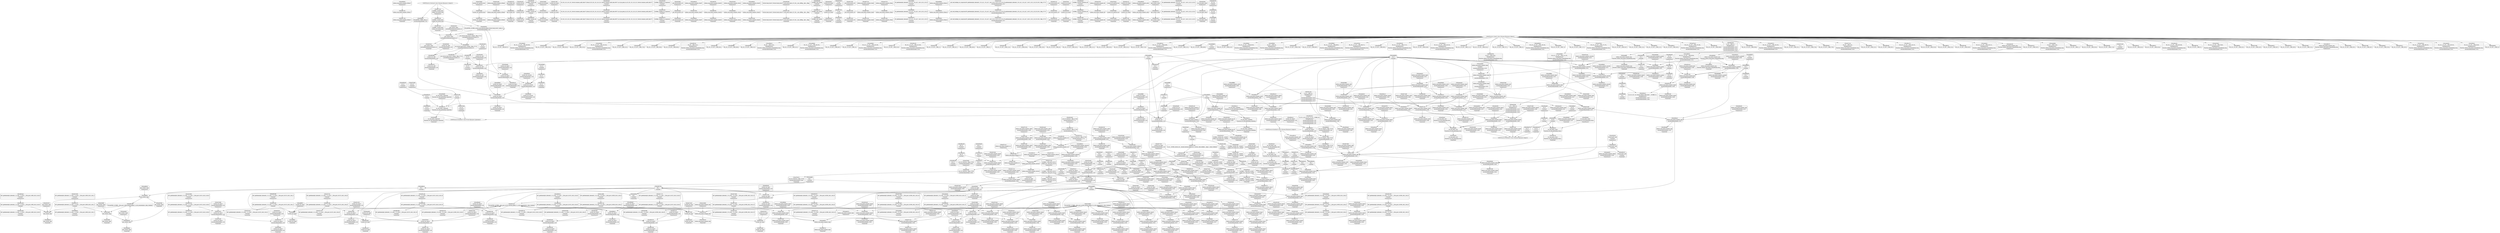 digraph {
	CE0x4ee77d0 [shape=record,shape=Mrecord,label="{CE0x4ee77d0|selinux_msg_queue_msgsnd:_if.then17|*SummSink*}"]
	CE0x4ef3ce0 [shape=record,shape=Mrecord,label="{CE0x4ef3ce0|i64_4|*Constant*}"]
	CE0x4f78b00 [shape=record,shape=Mrecord,label="{CE0x4f78b00|current_sid:_land.lhs.true2|*SummSource*}"]
	CE0x4ef4590 [shape=record,shape=Mrecord,label="{CE0x4ef4590|selinux_msg_queue_msgsnd:_tmp12|security/selinux/hooks.c,5244|*SummSource*}"]
	CE0x4f1aa40 [shape=record,shape=Mrecord,label="{CE0x4f1aa40|selinux_msg_queue_msgsnd:_call14|security/selinux/hooks.c,5256|*SummSource*}"]
	CE0x4f0ed30 [shape=record,shape=Mrecord,label="{CE0x4f0ed30|i32_10|*Constant*|*SummSource*}"]
	CE0x4f0fb00 [shape=record,shape=Mrecord,label="{CE0x4f0fb00|80:_i32,_112:_i8*,_:_CRE_88,92_|*MultipleSource*|Function::selinux_msg_queue_msgsnd&Arg::msq::|security/selinux/hooks.c,5231}"]
	CE0x4f0b040 [shape=record,shape=Mrecord,label="{CE0x4f0b040|i64_2|*Constant*}"]
	CE0x4ef76e0 [shape=record,shape=Mrecord,label="{CE0x4ef76e0|80:_i32,_112:_i8*,_:_CRE_168,172_|*MultipleSource*|Function::selinux_msg_queue_msgsnd&Arg::msq::|security/selinux/hooks.c,5231}"]
	CE0x4f5a740 [shape=record,shape=Mrecord,label="{CE0x4f5a740|avc_has_perm:_ssid|Function::avc_has_perm&Arg::ssid::|*SummSink*}"]
	CE0x4f12330 [shape=record,shape=Mrecord,label="{CE0x4f12330|GLOBAL:___llvm_gcov_ctr125|Global_var:__llvm_gcov_ctr125|*SummSource*}"]
	CE0x4eebaf0 [shape=record,shape=Mrecord,label="{CE0x4eebaf0|get_current:_tmp3|*SummSource*}"]
	CE0x4f15500 [shape=record,shape=Mrecord,label="{CE0x4f15500|i64*_getelementptr_inbounds_(_2_x_i64_,_2_x_i64_*___llvm_gcov_ctr98,_i64_0,_i64_1)|*Constant*|*SummSource*}"]
	CE0x4f1ebe0 [shape=record,shape=Mrecord,label="{CE0x4f1ebe0|GLOBAL:_current_sid.__warned|Global_var:current_sid.__warned}"]
	CE0x4f42250 [shape=record,shape=Mrecord,label="{CE0x4f42250|selinux_msg_queue_msgsnd:_call10|security/selinux/hooks.c,5252|*SummSource*}"]
	CE0x47dd150 [shape=record,shape=Mrecord,label="{CE0x47dd150|selinux_msg_queue_msgsnd:_tmp|*SummSink*}"]
	CE0x4f43340 [shape=record,shape=Mrecord,label="{CE0x4f43340|selinux_msg_queue_msgsnd:_tmp20|security/selinux/hooks.c,5249|*SummSource*}"]
	CE0x4f62800 [shape=record,shape=Mrecord,label="{CE0x4f62800|current_sid:_call4|security/selinux/hooks.c,218|*SummSource*}"]
	CE0x4f63c10 [shape=record,shape=Mrecord,label="{CE0x4f63c10|i32_1|*Constant*}"]
	CE0x4f32870 [shape=record,shape=Mrecord,label="{CE0x4f32870|selinux_msg_queue_msgsnd:_tmp33|security/selinux/hooks.c,5260}"]
	CE0x4f0f070 [shape=record,shape=Mrecord,label="{CE0x4f0f070|selinux_msg_queue_msgsnd:_security|security/selinux/hooks.c,5231}"]
	CE0x4f34850 [shape=record,shape=Mrecord,label="{CE0x4f34850|selinux_msg_queue_msgsnd:_tmp24|security/selinux/hooks.c,5254|*SummSource*}"]
	CE0x4f05b70 [shape=record,shape=Mrecord,label="{CE0x4f05b70|80:_i32,_112:_i8*,_:_CRE_60,61_}"]
	CE0x4f3b340 [shape=record,shape=Mrecord,label="{CE0x4f3b340|selinux_msg_queue_msgsnd:_tmp35|security/selinux/hooks.c,5260|*SummSink*}"]
	CE0x4f42790 [shape=record,shape=Mrecord,label="{CE0x4f42790|selinux_msg_queue_msgsnd:_call10|security/selinux/hooks.c,5252|*SummSink*}"]
	CE0x4f5c1e0 [shape=record,shape=Mrecord,label="{CE0x4f5c1e0|_ret_i32_%retval.0,_!dbg_!27728|security/selinux/avc.c,775|*SummSink*}"]
	CE0x4f092d0 [shape=record,shape=Mrecord,label="{CE0x4f092d0|80:_i32,_112:_i8*,_:_CRE_72,73_|*MultipleSource*|Function::selinux_msg_queue_msgsnd&Arg::msq::|security/selinux/hooks.c,5231}"]
	CE0x4f343e0 [shape=record,shape=Mrecord,label="{CE0x4f343e0|selinux_msg_queue_msgsnd:_tmp23|security/selinux/hooks.c,5254|*SummSink*}"]
	CE0x4f05f10 [shape=record,shape=Mrecord,label="{CE0x4f05f10|selinux_msg_queue_msgsnd:_if.then6|*SummSink*}"]
	CE0x4efa020 [shape=record,shape=Mrecord,label="{CE0x4efa020|selinux_msg_queue_msgsnd:_sid3|security/selinux/hooks.c,5242|*SummSource*}"]
	CE0x4f17170 [shape=record,shape=Mrecord,label="{CE0x4f17170|i64*_getelementptr_inbounds_(_11_x_i64_,_11_x_i64_*___llvm_gcov_ctr125,_i64_0,_i64_0)|*Constant*|*SummSource*}"]
	CE0x4eff8f0 [shape=record,shape=Mrecord,label="{CE0x4eff8f0|current_sid:_call|security/selinux/hooks.c,218}"]
	CE0x4f1ed10 [shape=record,shape=Mrecord,label="{CE0x4f1ed10|GLOBAL:_current_sid.__warned|Global_var:current_sid.__warned|*SummSource*}"]
	CE0x4ef4360 [shape=record,shape=Mrecord,label="{CE0x4ef4360|i64_3|*Constant*|*SummSink*}"]
	CE0x4f65190 [shape=record,shape=Mrecord,label="{CE0x4f65190|get_current:_bb|*SummSource*}"]
	CE0x4f5a540 [shape=record,shape=Mrecord,label="{CE0x4f5a540|current_sid:_bb|*SummSink*}"]
	CE0x4f61de0 [shape=record,shape=Mrecord,label="{CE0x4f61de0|current_sid:_tmp20|security/selinux/hooks.c,218}"]
	CE0x4f1a880 [shape=record,shape=Mrecord,label="{CE0x4f1a880|selinux_msg_queue_msgsnd:_call14|security/selinux/hooks.c,5256}"]
	CE0x4f5eaa0 [shape=record,shape=Mrecord,label="{CE0x4f5eaa0|current_sid:_tmp21|security/selinux/hooks.c,218}"]
	CE0x4ee71a0 [shape=record,shape=Mrecord,label="{CE0x4ee71a0|i64*_getelementptr_inbounds_(_15_x_i64_,_15_x_i64_*___llvm_gcov_ctr308,_i64_0,_i64_0)|*Constant*}"]
	CE0x4f6a300 [shape=record,shape=Mrecord,label="{CE0x4f6a300|i64_10|*Constant*|*SummSink*}"]
	CE0x4efdb00 [shape=record,shape=Mrecord,label="{CE0x4efdb00|selinux_msg_queue_msgsnd:_tmp10|security/selinux/hooks.c,5237|*SummSource*}"]
	CE0x4f1aed0 [shape=record,shape=Mrecord,label="{CE0x4f1aed0|selinux_msg_queue_msgsnd:_call5|security/selinux/hooks.c,5242|*SummSink*}"]
	CE0x4f09550 [shape=record,shape=Mrecord,label="{CE0x4f09550|80:_i32,_112:_i8*,_:_CRE_45,46_}"]
	CE0x4f42090 [shape=record,shape=Mrecord,label="{CE0x4f42090|selinux_msg_queue_msgsnd:_call10|security/selinux/hooks.c,5252}"]
	CE0x4f1fba0 [shape=record,shape=Mrecord,label="{CE0x4f1fba0|i64_4|*Constant*}"]
	CE0x4f1f340 [shape=record,shape=Mrecord,label="{CE0x4f1f340|current_sid:_tmp16|security/selinux/hooks.c,218}"]
	CE0x4f3a7d0 [shape=record,shape=Mrecord,label="{CE0x4f3a7d0|i64*_getelementptr_inbounds_(_15_x_i64_,_15_x_i64_*___llvm_gcov_ctr308,_i64_0,_i64_5)|*Constant*|*SummSource*}"]
	CE0x4f14280 [shape=record,shape=Mrecord,label="{CE0x4f14280|i8_1|*Constant*|*SummSink*}"]
	CE0x4f6a050 [shape=record,shape=Mrecord,label="{CE0x4f6a050|i64_10|*Constant*}"]
	CE0x4f35c20 [shape=record,shape=Mrecord,label="{CE0x4f35c20|selinux_msg_queue_msgsnd:_tmp27|security/selinux/hooks.c,5256|*SummSink*}"]
	CE0x4f72fe0 [shape=record,shape=Mrecord,label="{CE0x4f72fe0|selinux_msg_queue_msgsnd:_tmp37|security/selinux/hooks.c,5263}"]
	CE0x4f5fb00 [shape=record,shape=Mrecord,label="{CE0x4f5fb00|current_sid:_tmp22|security/selinux/hooks.c,218|*SummSource*}"]
	CE0x4f63ea0 [shape=record,shape=Mrecord,label="{CE0x4f63ea0|i64*_getelementptr_inbounds_(_2_x_i64_,_2_x_i64_*___llvm_gcov_ctr98,_i64_0,_i64_0)|*Constant*|*SummSource*}"]
	CE0x4f00230 [shape=record,shape=Mrecord,label="{CE0x4f00230|GLOBAL:_current_sid|*Constant*}"]
	CE0x4f7a560 [shape=record,shape=Mrecord,label="{CE0x4f7a560|current_sid:_tmp11|security/selinux/hooks.c,218}"]
	CE0x4f1db20 [shape=record,shape=Mrecord,label="{CE0x4f1db20|current_sid:_do.body}"]
	CE0x4efb470 [shape=record,shape=Mrecord,label="{CE0x4efb470|selinux_msg_queue_msgsnd:_msq|Function::selinux_msg_queue_msgsnd&Arg::msq::|*SummSource*}"]
	CE0x4f5a390 [shape=record,shape=Mrecord,label="{CE0x4f5a390|current_sid:_bb}"]
	CE0x4f33fd0 [shape=record,shape=Mrecord,label="{CE0x4f33fd0|selinux_msg_queue_msgsnd:_tmp23|security/selinux/hooks.c,5254}"]
	CE0x4f38010 [shape=record,shape=Mrecord,label="{CE0x4f38010|i16_26|*Constant*}"]
	CE0x4f0eb20 [shape=record,shape=Mrecord,label="{CE0x4f0eb20|80:_i32,_112:_i8*,_:_CRE_216,224_|*MultipleSource*|Function::selinux_msg_queue_msgsnd&Arg::msq::|security/selinux/hooks.c,5231}"]
	CE0x4f04ba0 [shape=record,shape=Mrecord,label="{CE0x4f04ba0|selinux_msg_queue_msgsnd:_tmp8|security/selinux/hooks.c,5237|*SummSink*}"]
	CE0x4f06190 [shape=record,shape=Mrecord,label="{CE0x4f06190|selinux_msg_queue_msgsnd:_rc.0|*SummSource*}"]
	CE0x4f0eed0 [shape=record,shape=Mrecord,label="{CE0x4f0eed0|i32_10|*Constant*|*SummSink*}"]
	CE0x4f0a110 [shape=record,shape=Mrecord,label="{CE0x4f0a110|80:_i32,_112:_i8*,_:_CRE_11,12_}"]
	CE0x4f5e920 [shape=record,shape=Mrecord,label="{CE0x4f5e920|COLLAPSED:_GCMRE_current_task_external_global_%struct.task_struct*:_elem_0::|security/selinux/hooks.c,218}"]
	CE0x4f110f0 [shape=record,shape=Mrecord,label="{CE0x4f110f0|current_sid:_tmp6|security/selinux/hooks.c,218|*SummSink*}"]
	CE0x4f114d0 [shape=record,shape=Mrecord,label="{CE0x4f114d0|current_sid:_entry|*SummSink*}"]
	CE0x4f07310 [shape=record,shape=Mrecord,label="{CE0x4f07310|80:_i32,_112:_i8*,_:_CRE_61,62_}"]
	CE0x4eeaff0 [shape=record,shape=Mrecord,label="{CE0x4eeaff0|selinux_msg_queue_msgsnd:_msg|Function::selinux_msg_queue_msgsnd&Arg::msg::}"]
	CE0x4f5b650 [shape=record,shape=Mrecord,label="{CE0x4f5b650|i32_32|*Constant*|*SummSink*}"]
	CE0x4edbbc0 [shape=record,shape=Mrecord,label="{CE0x4edbbc0|_ret_i32_%tmp24,_!dbg_!27742|security/selinux/hooks.c,220|*SummSink*}"]
	CE0x4f186f0 [shape=record,shape=Mrecord,label="{CE0x4f186f0|current_sid:_tobool1|security/selinux/hooks.c,218|*SummSource*}"]
	CE0x4f1ee40 [shape=record,shape=Mrecord,label="{CE0x4f1ee40|GLOBAL:_current_sid.__warned|Global_var:current_sid.__warned|*SummSink*}"]
	CE0x4f317e0 [shape=record,shape=Mrecord,label="{CE0x4f317e0|selinux_msg_queue_msgsnd:_tmp30|security/selinux/hooks.c,5258|*SummSource*}"]
	CE0x4f17390 [shape=record,shape=Mrecord,label="{CE0x4f17390|current_sid:_tmp}"]
	CE0x4ef4ad0 [shape=record,shape=Mrecord,label="{CE0x4ef4ad0|selinux_msg_queue_msgsnd:_tmp9|security/selinux/hooks.c,5237}"]
	CE0x4f59a50 [shape=record,shape=Mrecord,label="{CE0x4f59a50|current_sid:_tmp12|security/selinux/hooks.c,218|*SummSource*}"]
	CE0x4f42d20 [shape=record,shape=Mrecord,label="{CE0x4f42d20|i32_(i32,_i32,_i16,_i32,_%struct.common_audit_data*)*_bitcast_(i32_(i32,_i32,_i16,_i32,_%struct.common_audit_data.495*)*_avc_has_perm_to_i32_(i32,_i32,_i16,_i32,_%struct.common_audit_data*)*)|*Constant*|*SummSink*}"]
	CE0x4ef9690 [shape=record,shape=Mrecord,label="{CE0x4ef9690|80:_i32,_112:_i8*,_:_CRE_70,71_}"]
	CE0x4f3cda0 [shape=record,shape=Mrecord,label="{CE0x4f3cda0|selinux_msg_queue_msgsnd:_tmp16|security/selinux/hooks.c,5245|*SummSource*}"]
	CE0x4ee5fa0 [shape=record,shape=Mrecord,label="{CE0x4ee5fa0|80:_i32,_112:_i8*,_:_CRE_4,5_}"]
	CE0x4ef5b50 [shape=record,shape=Mrecord,label="{CE0x4ef5b50|80:_i32,_112:_i8*,_:_CRE_136,144_|*MultipleSource*|Function::selinux_msg_queue_msgsnd&Arg::msq::|security/selinux/hooks.c,5231}"]
	CE0x4f71ce0 [shape=record,shape=Mrecord,label="{CE0x4f71ce0|selinux_msg_queue_msgsnd:_tmp36|security/selinux/hooks.c,5260|*SummSink*}"]
	CE0x4f08ad0 [shape=record,shape=Mrecord,label="{CE0x4f08ad0|i32_3|*Constant*|*SummSink*}"]
	CE0x4ee6520 [shape=record,shape=Mrecord,label="{CE0x4ee6520|selinux_msg_queue_msgsnd:_q_perm|security/selinux/hooks.c,5231|*SummSink*}"]
	CE0x4f74610 [shape=record,shape=Mrecord,label="{CE0x4f74610|selinux_msg_queue_msgsnd:_retval.0}"]
	CE0x4f301d0 [shape=record,shape=Mrecord,label="{CE0x4f301d0|GLOBAL:_lockdep_rcu_suspicious|*Constant*}"]
	CE0x4f607a0 [shape=record,shape=Mrecord,label="{CE0x4f607a0|i64*_getelementptr_inbounds_(_11_x_i64_,_11_x_i64_*___llvm_gcov_ctr125,_i64_0,_i64_9)|*Constant*|*SummSink*}"]
	CE0x4f18ea0 [shape=record,shape=Mrecord,label="{CE0x4f18ea0|_call_void_mcount()_#3}"]
	CE0x4ef8a50 [shape=record,shape=Mrecord,label="{CE0x4ef8a50|get_current:_tmp|*SummSink*}"]
	CE0x4ef8420 [shape=record,shape=Mrecord,label="{CE0x4ef8420|selinux_msg_queue_msgsnd:_if.end7|*SummSource*}"]
	CE0x4f1dfd0 [shape=record,shape=Mrecord,label="{CE0x4f1dfd0|get_current:_tmp2|*SummSink*}"]
	CE0x4eefd20 [shape=record,shape=Mrecord,label="{CE0x4eefd20|selinux_msg_queue_msgsnd:_tmp1}"]
	CE0x4ef6780 [shape=record,shape=Mrecord,label="{CE0x4ef6780|selinux_msg_queue_msgsnd:_if.end15}"]
	CE0x4f35470 [shape=record,shape=Mrecord,label="{CE0x4f35470|i64*_getelementptr_inbounds_(_15_x_i64_,_15_x_i64_*___llvm_gcov_ctr308,_i64_0,_i64_9)|*Constant*|*SummSource*}"]
	CE0x4ee72c0 [shape=record,shape=Mrecord,label="{CE0x4ee72c0|selinux_msg_queue_msgsnd:_return|*SummSink*}"]
	CE0x4ef8f30 [shape=record,shape=Mrecord,label="{CE0x4ef8f30|get_current:_tmp1}"]
	CE0x4f1c550 [shape=record,shape=Mrecord,label="{CE0x4f1c550|current_sid:_tmp13|security/selinux/hooks.c,218|*SummSource*}"]
	CE0x4ef4f40 [shape=record,shape=Mrecord,label="{CE0x4ef4f40|80:_i32,_112:_i8*,_:_CRE_7,8_}"]
	CE0x4f11ae0 [shape=record,shape=Mrecord,label="{CE0x4f11ae0|get_current:_tmp}"]
	CE0x4f0c750 [shape=record,shape=Mrecord,label="{CE0x4f0c750|selinux_msg_queue_msgsnd:_if.end21}"]
	CE0x4f37dd0 [shape=record,shape=Mrecord,label="{CE0x4f37dd0|selinux_msg_queue_msgsnd:_call5|security/selinux/hooks.c,5242|*SummSource*}"]
	CE0x4f36140 [shape=record,shape=Mrecord,label="{CE0x4f36140|selinux_msg_queue_msgsnd:_tmp27|security/selinux/hooks.c,5256|*SummSource*}"]
	CE0x4f31f90 [shape=record,shape=Mrecord,label="{CE0x4f31f90|selinux_msg_queue_msgsnd:_tmp31|security/selinux/hooks.c,5258|*SummSink*}"]
	CE0x4f04b30 [shape=record,shape=Mrecord,label="{CE0x4f04b30|GLOBAL:___llvm_gcov_ctr308|Global_var:__llvm_gcov_ctr308|*SummSource*}"]
	CE0x4f16260 [shape=record,shape=Mrecord,label="{CE0x4f16260|%struct.task_struct*_(%struct.task_struct**)*_asm_movq_%gs:$_1:P_,$0_,_r,im,_dirflag_,_fpsr_,_flags_|*SummSink*}"]
	CE0x4ef37f0 [shape=record,shape=Mrecord,label="{CE0x4ef37f0|selinux_msg_queue_msgsnd:_tmp11|security/selinux/hooks.c,5242|*SummSource*}"]
	CE0x4f7b4a0 [shape=record,shape=Mrecord,label="{CE0x4f7b4a0|current_sid:_tmp11|security/selinux/hooks.c,218|*SummSink*}"]
	CE0x4f1a640 [shape=record,shape=Mrecord,label="{CE0x4f1a640|selinux_msg_queue_msgsnd:_tmp28|security/selinux/hooks.c,5256|*SummSink*}"]
	CE0x4f62d90 [shape=record,shape=Mrecord,label="{CE0x4f62d90|GLOBAL:_get_current|*Constant*|*SummSource*}"]
	CE0x4f09070 [shape=record,shape=Mrecord,label="{CE0x4f09070|80:_i32,_112:_i8*,_:_CRE_71,72_}"]
	CE0x4f5f080 [shape=record,shape=Mrecord,label="{CE0x4f5f080|i32_22|*Constant*|*SummSource*}"]
	CE0x4f623f0 [shape=record,shape=Mrecord,label="{CE0x4f623f0|current_sid:_tmp20|security/selinux/hooks.c,218|*SummSink*}"]
	CE0x4ef78c0 [shape=record,shape=Mrecord,label="{CE0x4ef78c0|80:_i32,_112:_i8*,_:_CRE_172,176_|*MultipleSource*|Function::selinux_msg_queue_msgsnd&Arg::msq::|security/selinux/hooks.c,5231}"]
	CE0x4ef67f0 [shape=record,shape=Mrecord,label="{CE0x4ef67f0|selinux_msg_queue_msgsnd:_if.end15|*SummSource*}"]
	CE0x4edca40 [shape=record,shape=Mrecord,label="{CE0x4edca40|current_sid:_if.end|*SummSink*}"]
	"CONST[source:0(mediator),value:2(dynamic)][purpose:{subject}]"
	CE0x4eee7f0 [shape=record,shape=Mrecord,label="{CE0x4eee7f0|80:_i32,_112:_i8*,_:_CRE_36,37_}"]
	CE0x4f30a90 [shape=record,shape=Mrecord,label="{CE0x4f30a90|i64_11|*Constant*|*SummSource*}"]
	CE0x4eed920 [shape=record,shape=Mrecord,label="{CE0x4eed920|selinux_msg_queue_msgsnd:_sid2|security/selinux/hooks.c,5237|*SummSink*}"]
	CE0x4f7bf10 [shape=record,shape=Mrecord,label="{CE0x4f7bf10|i1_true|*Constant*|*SummSink*}"]
	CE0x4f0a2f0 [shape=record,shape=Mrecord,label="{CE0x4f0a2f0|80:_i32,_112:_i8*,_:_CRE_13,14_}"]
	CE0x4f3d890 [shape=record,shape=Mrecord,label="{CE0x4f3d890|selinux_msg_queue_msgsnd:_type|security/selinux/hooks.c,5248|*SummSource*}"]
	CE0x4f73510 [shape=record,shape=Mrecord,label="{CE0x4f73510|selinux_msg_queue_msgsnd:_tmp38|security/selinux/hooks.c,5263|*SummSink*}"]
	CE0x4f0adb0 [shape=record,shape=Mrecord,label="{CE0x4f0adb0|selinux_msg_queue_msgsnd:_cmp|security/selinux/hooks.c,5237|*SummSink*}"]
	CE0x4f78550 [shape=record,shape=Mrecord,label="{CE0x4f78550|current_sid:_tmp14|security/selinux/hooks.c,218}"]
	CE0x4f33af0 [shape=record,shape=Mrecord,label="{CE0x4f33af0|selinux_msg_queue_msgsnd:_tmp22|security/selinux/hooks.c,5254}"]
	CE0x4f35f80 [shape=record,shape=Mrecord,label="{CE0x4f35f80|selinux_msg_queue_msgsnd:_tmp27|security/selinux/hooks.c,5256}"]
	CE0x4ef3160 [shape=record,shape=Mrecord,label="{CE0x4ef3160|selinux_msg_queue_msgsnd:_sid4|security/selinux/hooks.c,5243|*SummSink*}"]
	CE0x4eff330 [shape=record,shape=Mrecord,label="{CE0x4eff330|80:_i32,_112:_i8*,_:_CRE_21,22_}"]
	CE0x4ef0b10 [shape=record,shape=Mrecord,label="{CE0x4ef0b10|80:_i32,_112:_i8*,_:_CRE_44,45_}"]
	CE0x4f13330 [shape=record,shape=Mrecord,label="{CE0x4f13330|_call_void_mcount()_#3|*SummSink*}"]
	CE0x4f5cc40 [shape=record,shape=Mrecord,label="{CE0x4f5cc40|selinux_msg_queue_msgsnd:_u|security/selinux/hooks.c,5249|*SummSource*}"]
	"CONST[source:0(mediator),value:2(dynamic)][purpose:{object}]"
	CE0x4f71480 [shape=record,shape=Mrecord,label="{CE0x4f71480|selinux_msg_queue_msgsnd:_sid19|security/selinux/hooks.c,5260|*SummSource*}"]
	CE0x4efe8f0 [shape=record,shape=Mrecord,label="{CE0x4efe8f0|i64*_getelementptr_inbounds_(_15_x_i64_,_15_x_i64_*___llvm_gcov_ctr308,_i64_0,_i64_12)|*Constant*|*SummSink*}"]
	CE0x4f5e420 [shape=record,shape=Mrecord,label="{CE0x4f5e420|current_sid:_cred|security/selinux/hooks.c,218}"]
	CE0x4ef7aa0 [shape=record,shape=Mrecord,label="{CE0x4ef7aa0|80:_i32,_112:_i8*,_:_CRE_176,184_|*MultipleSource*|Function::selinux_msg_queue_msgsnd&Arg::msq::|security/selinux/hooks.c,5231}"]
	CE0x4f5d170 [shape=record,shape=Mrecord,label="{CE0x4f5d170|selinux_msg_queue_msgsnd:_ipc_id|security/selinux/hooks.c,5249}"]
	CE0x4f20de0 [shape=record,shape=Mrecord,label="{CE0x4f20de0|selinux_msg_queue_msgsnd:_sid4|security/selinux/hooks.c,5243}"]
	CE0x4f07c20 [shape=record,shape=Mrecord,label="{CE0x4f07c20|i64_2|*Constant*|*SummSource*}"]
	CE0x4ee7540 [shape=record,shape=Mrecord,label="{CE0x4ee7540|selinux_msg_queue_msgsnd:_if.end|*SummSink*}"]
	CE0x4f32be0 [shape=record,shape=Mrecord,label="{CE0x4f32be0|selinux_msg_queue_msgsnd:_tobool11|security/selinux/hooks.c,5254|*SummSource*}"]
	CE0x4f724f0 [shape=record,shape=Mrecord,label="{CE0x4f724f0|i32_512|*Constant*}"]
	CE0x4f321b0 [shape=record,shape=Mrecord,label="{CE0x4f321b0|selinux_msg_queue_msgsnd:_tmp32|security/selinux/hooks.c,5258}"]
	CE0x4f091a0 [shape=record,shape=Mrecord,label="{CE0x4f091a0|i32_10|*Constant*}"]
	CE0x4f75480 [shape=record,shape=Mrecord,label="{CE0x4f75480|selinux_msg_queue_msgsnd:_tmp40|security/selinux/hooks.c,5264}"]
	CE0x4f60610 [shape=record,shape=Mrecord,label="{CE0x4f60610|i64*_getelementptr_inbounds_(_11_x_i64_,_11_x_i64_*___llvm_gcov_ctr125,_i64_0,_i64_9)|*Constant*|*SummSource*}"]
	CE0x4efe960 [shape=record,shape=Mrecord,label="{CE0x4efe960|selinux_msg_queue_msgsnd:_tmp33|security/selinux/hooks.c,5260|*SummSink*}"]
	CE0x4f5cdc0 [shape=record,shape=Mrecord,label="{CE0x4f5cdc0|selinux_msg_queue_msgsnd:_u|security/selinux/hooks.c,5249|*SummSink*}"]
	CE0x4f05a40 [shape=record,shape=Mrecord,label="{CE0x4f05a40|80:_i32,_112:_i8*,_:_CRE_59,60_}"]
	CE0x4f056f0 [shape=record,shape=Mrecord,label="{CE0x4f056f0|selinux_msg_queue_msgsnd:_if.then}"]
	CE0x4ef4250 [shape=record,shape=Mrecord,label="{CE0x4ef4250|i64_3|*Constant*}"]
	CE0x4ef31d0 [shape=record,shape=Mrecord,label="{CE0x4ef31d0|4:_i32,_:_CRE_0,2_|*MultipleSource*|security/selinux/hooks.c,5231|security/selinux/hooks.c,5231|security/selinux/hooks.c,5242}"]
	CE0x4f61ad0 [shape=record,shape=Mrecord,label="{CE0x4f61ad0|i64*_getelementptr_inbounds_(_11_x_i64_,_11_x_i64_*___llvm_gcov_ctr125,_i64_0,_i64_10)|*Constant*|*SummSource*}"]
	CE0x4f00970 [shape=record,shape=Mrecord,label="{CE0x4f00970|current_sid:_tmp4|security/selinux/hooks.c,218|*SummSink*}"]
	CE0x4eed790 [shape=record,shape=Mrecord,label="{CE0x4eed790|40:_i8*,_:_CRE_40,48_|*MultipleSource*|Function::selinux_msg_queue_msgsnd&Arg::msg::|security/selinux/hooks.c,5232}"]
	CE0x4f32f80 [shape=record,shape=Mrecord,label="{CE0x4f32f80|i64*_getelementptr_inbounds_(_15_x_i64_,_15_x_i64_*___llvm_gcov_ctr308,_i64_0,_i64_9)|*Constant*|*SummSink*}"]
	CE0x4efb400 [shape=record,shape=Mrecord,label="{CE0x4efb400|selinux_msg_queue_msgsnd:_msq|Function::selinux_msg_queue_msgsnd&Arg::msq::}"]
	CE0x4f5b3c0 [shape=record,shape=Mrecord,label="{CE0x4f5b3c0|i32_32|*Constant*}"]
	CE0x4f712c0 [shape=record,shape=Mrecord,label="{CE0x4f712c0|selinux_msg_queue_msgsnd:_sid19|security/selinux/hooks.c,5260}"]
	CE0x4f0f1a0 [shape=record,shape=Mrecord,label="{CE0x4f0f1a0|selinux_msg_queue_msgsnd:_security|security/selinux/hooks.c,5231|*SummSink*}"]
	CE0x4f60180 [shape=record,shape=Mrecord,label="{CE0x4f60180|current_sid:_tmp23|security/selinux/hooks.c,218|*SummSink*}"]
	CE0x4f2fd90 [shape=record,shape=Mrecord,label="{CE0x4f2fd90|i8*_getelementptr_inbounds_(_25_x_i8_,_25_x_i8_*_.str3,_i32_0,_i32_0)|*Constant*}"]
	CE0x4f34bf0 [shape=record,shape=Mrecord,label="{CE0x4f34bf0|selinux_msg_queue_msgsnd:_tmp25|security/selinux/hooks.c,5254}"]
	CE0x4f04900 [shape=record,shape=Mrecord,label="{CE0x4f04900|i64_0|*Constant*|*SummSink*}"]
	CE0x4f3a610 [shape=record,shape=Mrecord,label="{CE0x4f3a610|i64*_getelementptr_inbounds_(_15_x_i64_,_15_x_i64_*___llvm_gcov_ctr308,_i64_0,_i64_5)|*Constant*}"]
	CE0x4f633e0 [shape=record,shape=Mrecord,label="{CE0x4f633e0|_ret_%struct.task_struct*_%tmp4,_!dbg_!27714|./arch/x86/include/asm/current.h,14|*SummSource*}"]
	CE0x4f5ae00 [shape=record,shape=Mrecord,label="{CE0x4f5ae00|i16_27|*Constant*|*SummSource*}"]
	CE0x4f5bcc0 [shape=record,shape=Mrecord,label="{CE0x4f5bcc0|avc_has_perm:_auditdata|Function::avc_has_perm&Arg::auditdata::|*SummSource*}"]
	CE0x4eefb10 [shape=record,shape=Mrecord,label="{CE0x4eefb10|selinux_msg_queue_msgsnd:_call|security/selinux/hooks.c,5228}"]
	CE0x6e5f920 [shape=record,shape=Mrecord,label="{CE0x6e5f920|selinux_msg_queue_msgsnd:_if.then12|*SummSink*}"]
	CE0x4f00b80 [shape=record,shape=Mrecord,label="{CE0x4f00b80|80:_i32,_112:_i8*,_:_CRE_65,66_}"]
	CE0x4f745a0 [shape=record,shape=Mrecord,label="{CE0x4f745a0|selinux_msg_queue_msgsnd:_tmp39|security/selinux/hooks.c,5264|*SummSource*}"]
	CE0x4f008a0 [shape=record,shape=Mrecord,label="{CE0x4f008a0|current_sid:_tmp4|security/selinux/hooks.c,218|*SummSource*}"]
	CE0x4f086d0 [shape=record,shape=Mrecord,label="{CE0x4f086d0|selinux_msg_queue_msgsnd:_tmp6|security/selinux/hooks.c,5237|*SummSink*}"]
	CE0x4f60ed0 [shape=record,shape=Mrecord,label="{CE0x4f60ed0|current_sid:_tmp19|security/selinux/hooks.c,218|*SummSource*}"]
	CE0x4f30f10 [shape=record,shape=Mrecord,label="{CE0x4f30f10|i64_11|*Constant*|*SummSink*}"]
	CE0x4f5fc00 [shape=record,shape=Mrecord,label="{CE0x4f5fc00|current_sid:_tmp22|security/selinux/hooks.c,218|*SummSink*}"]
	CE0x4f39d30 [shape=record,shape=Mrecord,label="{CE0x4f39d30|selinux_msg_queue_msgsnd:_tmp14|security/selinux/hooks.c,5244|*SummSink*}"]
	CE0x4ef5970 [shape=record,shape=Mrecord,label="{CE0x4ef5970|80:_i32,_112:_i8*,_:_CRE_128,136_|*MultipleSource*|Function::selinux_msg_queue_msgsnd&Arg::msq::|security/selinux/hooks.c,5231}"]
	CE0x4f74ee0 [shape=record,shape=Mrecord,label="{CE0x4f74ee0|i64*_getelementptr_inbounds_(_15_x_i64_,_15_x_i64_*___llvm_gcov_ctr308,_i64_0,_i64_14)|*Constant*}"]
	CE0x4f424b0 [shape=record,shape=Mrecord,label="{CE0x4f424b0|selinux_msg_queue_msgsnd:_tmp21|security/selinux/hooks.c,5252|*SummSink*}"]
	CE0x4eeda90 [shape=record,shape=Mrecord,label="{CE0x4eeda90|selinux_msg_queue_msgsnd:_tmp5|security/selinux/hooks.c,5232}"]
	CE0x4f719a0 [shape=record,shape=Mrecord,label="{CE0x4f719a0|selinux_msg_queue_msgsnd:_tmp36|security/selinux/hooks.c,5260}"]
	CE0x4f17870 [shape=record,shape=Mrecord,label="{CE0x4f17870|i1_true|*Constant*}"]
	CE0x4f61f80 [shape=record,shape=Mrecord,label="{CE0x4f61f80|current_sid:_tmp20|security/selinux/hooks.c,218|*SummSource*}"]
	CE0x4f71f90 [shape=record,shape=Mrecord,label="{CE0x4f71f90|selinux_msg_queue_msgsnd:_call20|security/selinux/hooks.c,5260}"]
	CE0x4f64340 [shape=record,shape=Mrecord,label="{CE0x4f64340|0:_i32,_4:_i32,_8:_i32,_12:_i32,_:_CMRE_4,8_|*MultipleSource*|security/selinux/hooks.c,218|security/selinux/hooks.c,218|security/selinux/hooks.c,220}"]
	CE0x4eec920 [shape=record,shape=Mrecord,label="{CE0x4eec920|i32_0|*Constant*|*SummSink*}"]
	CE0x4eff670 [shape=record,shape=Mrecord,label="{CE0x4eff670|current_sid:_tmp2|*SummSource*}"]
	CE0x4f079a0 [shape=record,shape=Mrecord,label="{CE0x4f079a0|selinux_msg_queue_msgsnd:_if.end}"]
	CE0x4f07ef0 [shape=record,shape=Mrecord,label="{CE0x4f07ef0|selinux_msg_queue_msgsnd:_tmp7|security/selinux/hooks.c,5237}"]
	CE0x4f75060 [shape=record,shape=Mrecord,label="{CE0x4f75060|i64*_getelementptr_inbounds_(_15_x_i64_,_15_x_i64_*___llvm_gcov_ctr308,_i64_0,_i64_14)|*Constant*|*SummSource*}"]
	CE0x4f3cd30 [shape=record,shape=Mrecord,label="{CE0x4f3cd30|selinux_msg_queue_msgsnd:_tmp16|security/selinux/hooks.c,5245}"]
	CE0x4f14530 [shape=record,shape=Mrecord,label="{CE0x4f14530|_call_void_lockdep_rcu_suspicious(i8*_getelementptr_inbounds_(_25_x_i8_,_25_x_i8_*_.str3,_i32_0,_i32_0),_i32_218,_i8*_getelementptr_inbounds_(_45_x_i8_,_45_x_i8_*_.str12,_i32_0,_i32_0))_#10,_!dbg_!27727|security/selinux/hooks.c,218}"]
	CE0x4eeb330 [shape=record,shape=Mrecord,label="{CE0x4eeb330|i32_4|*Constant*}"]
	CE0x4f5a430 [shape=record,shape=Mrecord,label="{CE0x4f5a430|current_sid:_bb|*SummSource*}"]
	CE0x4ef51e0 [shape=record,shape=Mrecord,label="{CE0x4ef51e0|80:_i32,_112:_i8*,_:_CRE_10,11_}"]
	CE0x4f13910 [shape=record,shape=Mrecord,label="{CE0x4f13910|current_sid:_tmp15|security/selinux/hooks.c,218}"]
	CE0x4f32370 [shape=record,shape=Mrecord,label="{CE0x4f32370|selinux_msg_queue_msgsnd:_tmp32|security/selinux/hooks.c,5258|*SummSource*}"]
	CE0x4ef3390 [shape=record,shape=Mrecord,label="{CE0x4ef3390|4:_i32,_:_CRE_4,8_|*MultipleSource*|security/selinux/hooks.c,5231|security/selinux/hooks.c,5231|security/selinux/hooks.c,5242}"]
	CE0x4f429e0 [shape=record,shape=Mrecord,label="{CE0x4f429e0|i32_(i32,_i32,_i16,_i32,_%struct.common_audit_data*)*_bitcast_(i32_(i32,_i32,_i16,_i32,_%struct.common_audit_data.495*)*_avc_has_perm_to_i32_(i32,_i32,_i16,_i32,_%struct.common_audit_data*)*)|*Constant*}"]
	CE0x4f61880 [shape=record,shape=Mrecord,label="{CE0x4f61880|i64*_getelementptr_inbounds_(_11_x_i64_,_11_x_i64_*___llvm_gcov_ctr125,_i64_0,_i64_10)|*Constant*}"]
	CE0x4eeb180 [shape=record,shape=Mrecord,label="{CE0x4eeb180|selinux_msg_queue_msgsnd:_msg|Function::selinux_msg_queue_msgsnd&Arg::msg::|*SummSource*}"]
	CE0x4f19740 [shape=record,shape=Mrecord,label="{CE0x4f19740|i64*_getelementptr_inbounds_(_11_x_i64_,_11_x_i64_*___llvm_gcov_ctr125,_i64_0,_i64_8)|*Constant*}"]
	CE0x4f09420 [shape=record,shape=Mrecord,label="{CE0x4f09420|80:_i32,_112:_i8*,_:_CRE_47,48_}"]
	CE0x4f74990 [shape=record,shape=Mrecord,label="{CE0x4f74990|selinux_msg_queue_msgsnd:_retval.0|*SummSink*}"]
	CE0x4f1d3e0 [shape=record,shape=Mrecord,label="{CE0x4f1d3e0|current_sid:_tmp5|security/selinux/hooks.c,218}"]
	CE0x4f11680 [shape=record,shape=Mrecord,label="{CE0x4f11680|_ret_i32_%tmp24,_!dbg_!27742|security/selinux/hooks.c,220}"]
	CE0x4f17e60 [shape=record,shape=Mrecord,label="{CE0x4f17e60|i64*_getelementptr_inbounds_(_11_x_i64_,_11_x_i64_*___llvm_gcov_ctr125,_i64_0,_i64_6)|*Constant*}"]
	"CONST[source:2(external),value:2(dynamic)][purpose:{subject}]"
	CE0x4f03120 [shape=record,shape=Mrecord,label="{CE0x4f03120|_call_void_mcount()_#3|*SummSource*}"]
	CE0x4f077a0 [shape=record,shape=Mrecord,label="{CE0x4f077a0|selinux_msg_queue_msgsnd:_if.end|*SummSource*}"]
	CE0x4f6fe10 [shape=record,shape=Mrecord,label="{CE0x4f6fe10|selinux_msg_queue_msgsnd:_sid18|security/selinux/hooks.c,5260}"]
	CE0x4eecb60 [shape=record,shape=Mrecord,label="{CE0x4eecb60|current_sid:_tmp3|*SummSource*}"]
	CE0x4f05830 [shape=record,shape=Mrecord,label="{CE0x4f05830|80:_i32,_112:_i8*,_:_CRE_57,58_}"]
	CE0x4f203c0 [shape=record,shape=Mrecord,label="{CE0x4f203c0|current_sid:_land.lhs.true2|*SummSink*}"]
	CE0x4f5e490 [shape=record,shape=Mrecord,label="{CE0x4f5e490|current_sid:_sid|security/selinux/hooks.c,220|*SummSource*}"]
	CE0x4f1fe20 [shape=record,shape=Mrecord,label="{CE0x4f1fe20|i64_5|*Constant*|*SummSource*}"]
	CE0x4f3dcc0 [shape=record,shape=Mrecord,label="{CE0x4f3dcc0|0:_i8,_8:_i32,_24:_%struct.selinux_audit_data*,_:_SCMRE_0,1_|*MultipleSource*|security/selinux/hooks.c, 5227|security/selinux/hooks.c,5248}"]
	CE0x4f01fa0 [shape=record,shape=Mrecord,label="{CE0x4f01fa0|get_current:_tmp4|./arch/x86/include/asm/current.h,14|*SummSink*}"]
	CE0x4f12520 [shape=record,shape=Mrecord,label="{CE0x4f12520|40:_i8*,_:_CRE_8,16_|*MultipleSource*|Function::selinux_msg_queue_msgsnd&Arg::msg::|security/selinux/hooks.c,5232}"]
	CE0x4f08030 [shape=record,shape=Mrecord,label="{CE0x4f08030|selinux_msg_queue_msgsnd:_tmp7|security/selinux/hooks.c,5237|*SummSink*}"]
	CE0x4f332e0 [shape=record,shape=Mrecord,label="{CE0x4f332e0|i64_7|*Constant*|*SummSink*}"]
	CE0x4ef3d50 [shape=record,shape=Mrecord,label="{CE0x4ef3d50|i64*_getelementptr_inbounds_(_15_x_i64_,_15_x_i64_*___llvm_gcov_ctr308,_i64_0,_i64_5)|*Constant*|*SummSink*}"]
	CE0x4ef0760 [shape=record,shape=Mrecord,label="{CE0x4ef0760|_call_void_mcount()_#3|*SummSink*}"]
	CE0x4f00550 [shape=record,shape=Mrecord,label="{CE0x4f00550|GLOBAL:_current_sid|*Constant*|*SummSink*}"]
	CE0x4f34690 [shape=record,shape=Mrecord,label="{CE0x4f34690|selinux_msg_queue_msgsnd:_tmp24|security/selinux/hooks.c,5254}"]
	CE0x4f36c10 [shape=record,shape=Mrecord,label="{CE0x4f36c10|selinux_msg_queue_msgsnd:_tmp28|security/selinux/hooks.c,5256|*SummSource*}"]
	CE0x4eec540 [shape=record,shape=Mrecord,label="{CE0x4eec540|current_sid:_tmp8|security/selinux/hooks.c,218}"]
	CE0x4f1f520 [shape=record,shape=Mrecord,label="{CE0x4f1f520|current_sid:_tmp16|security/selinux/hooks.c,218|*SummSource*}"]
	CE0x4f364b0 [shape=record,shape=Mrecord,label="{CE0x4f364b0|selinux_msg_queue_msgsnd:_tobool16|security/selinux/hooks.c,5258|*SummSink*}"]
	CE0x4eff420 [shape=record,shape=Mrecord,label="{CE0x4eff420|80:_i32,_112:_i8*,_:_CRE_22,23_}"]
	CE0x4f0bc80 [shape=record,shape=Mrecord,label="{CE0x4f0bc80|80:_i32,_112:_i8*,_:_CRE_50,51_}"]
	CE0x4f0c270 [shape=record,shape=Mrecord,label="{CE0x4f0c270|80:_i32,_112:_i8*,_:_CRE_144,152_|*MultipleSource*|Function::selinux_msg_queue_msgsnd&Arg::msq::|security/selinux/hooks.c,5231}"]
	CE0x4f72830 [shape=record,shape=Mrecord,label="{CE0x4f72830|i32_512|*Constant*|*SummSink*}"]
	CE0x4f12440 [shape=record,shape=Mrecord,label="{CE0x4f12440|i32_4|*Constant*|*SummSource*}"]
	CE0x4ef8ec0 [shape=record,shape=Mrecord,label="{CE0x4ef8ec0|i64_1|*Constant*}"]
	CE0x4eebbb0 [shape=record,shape=Mrecord,label="{CE0x4eebbb0|get_current:_tmp3|*SummSink*}"]
	CE0x4f7a690 [shape=record,shape=Mrecord,label="{CE0x4f7a690|current_sid:_tmp11|security/selinux/hooks.c,218|*SummSource*}"]
	CE0x4f40d20 [shape=record,shape=Mrecord,label="{CE0x4f40d20|selinux_msg_queue_msgsnd:_q_perm8|security/selinux/hooks.c,5249|*SummSource*}"]
	CE0x4f73430 [shape=record,shape=Mrecord,label="{CE0x4f73430|i64*_getelementptr_inbounds_(_15_x_i64_,_15_x_i64_*___llvm_gcov_ctr308,_i64_0,_i64_13)|*Constant*|*SummSink*}"]
	CE0x4f77350 [shape=record,shape=Mrecord,label="{CE0x4f77350|0:_i8,_:_GCMR_current_sid.__warned_internal_global_i8_0,_section_.data.unlikely_,_align_1:_elem_0:default:}"]
	CE0x4f64b30 [shape=record,shape=Mrecord,label="{CE0x4f64b30|current_sid:_tmp24|security/selinux/hooks.c,220}"]
	CE0x4f08950 [shape=record,shape=Mrecord,label="{CE0x4f08950|i32_3|*Constant*|*SummSource*}"]
	CE0x4f16a90 [shape=record,shape=Mrecord,label="{CE0x4f16a90|current_sid:_tmp9|security/selinux/hooks.c,218|*SummSource*}"]
	CE0x4f20a30 [shape=record,shape=Mrecord,label="{CE0x4f20a30|current_sid:_do.end|*SummSink*}"]
	CE0x4f77b30 [shape=record,shape=Mrecord,label="{CE0x4f77b30|current_sid:_tobool|security/selinux/hooks.c,218|*SummSink*}"]
	CE0x4ee70e0 [shape=record,shape=Mrecord,label="{CE0x4ee70e0|selinux_msg_queue_msgsnd:_if.then|*SummSink*}"]
	CE0x4ef69e0 [shape=record,shape=Mrecord,label="{CE0x4ef69e0|selinux_msg_queue_msgsnd:_if.then12|*SummSource*}"]
	CE0x4f20f60 [shape=record,shape=Mrecord,label="{CE0x4f20f60|selinux_msg_queue_msgsnd:_sid4|security/selinux/hooks.c,5243|*SummSource*}"]
	CE0x4f104b0 [shape=record,shape=Mrecord,label="{CE0x4f104b0|selinux_msg_queue_msgsnd:_tmp2|security/selinux/hooks.c,5231}"]
	CE0x4eef800 [shape=record,shape=Mrecord,label="{CE0x4eef800|i32_0|*Constant*}"]
	CE0x4f1cbb0 [shape=record,shape=Mrecord,label="{CE0x4f1cbb0|current_sid:_tobool|security/selinux/hooks.c,218|*SummSource*}"]
	CE0x4f31010 [shape=record,shape=Mrecord,label="{CE0x4f31010|selinux_msg_queue_msgsnd:_tmp29|security/selinux/hooks.c,5258}"]
	CE0x4eee6c0 [shape=record,shape=Mrecord,label="{CE0x4eee6c0|80:_i32,_112:_i8*,_:_CRE_35,36_}"]
	CE0x4ef3a20 [shape=record,shape=Mrecord,label="{CE0x4ef3a20|selinux_msg_queue_msgsnd:_tmp11|security/selinux/hooks.c,5242|*SummSink*}"]
	CE0x4f06310 [shape=record,shape=Mrecord,label="{CE0x4f06310|selinux_msg_queue_msgsnd:_rc.0|*SummSink*}"]
	CE0x65a2ef0 [shape=record,shape=Mrecord,label="{CE0x65a2ef0|selinux_msg_queue_msgsnd:_if.then6|*SummSource*}"]
	CE0x4f41810 [shape=record,shape=Mrecord,label="{CE0x4f41810|selinux_msg_queue_msgsnd:_key|security/selinux/hooks.c,5249|*SummSource*}"]
	CE0x6c2b120 [shape=record,shape=Mrecord,label="{CE0x6c2b120|selinux_msg_queue_msgsnd:_tmp}"]
	CE0x4f5b750 [shape=record,shape=Mrecord,label="{CE0x4f5b750|_ret_i32_%retval.0,_!dbg_!27728|security/selinux/avc.c,775}"]
	CE0x4f30a20 [shape=record,shape=Mrecord,label="{CE0x4f30a20|i64_11|*Constant*}"]
	CE0x4f5bb70 [shape=record,shape=Mrecord,label="{CE0x4f5bb70|avc_has_perm:_auditdata|Function::avc_has_perm&Arg::auditdata::}"]
	CE0x4ef84e0 [shape=record,shape=Mrecord,label="{CE0x4ef84e0|selinux_msg_queue_msgsnd:_if.end7|*SummSink*}"]
	CE0x4f1db90 [shape=record,shape=Mrecord,label="{CE0x4f1db90|current_sid:_do.body|*SummSource*}"]
	CE0x4f04520 [shape=record,shape=Mrecord,label="{CE0x4f04520|current_sid:_tmp7|security/selinux/hooks.c,218|*SummSink*}"]
	CE0x4f60bd0 [shape=record,shape=Mrecord,label="{CE0x4f60bd0|current_sid:_tmp17|security/selinux/hooks.c,218|*SummSource*}"]
	CE0x4eff510 [shape=record,shape=Mrecord,label="{CE0x4eff510|80:_i32,_112:_i8*,_:_CRE_23,24_}"]
	CE0x4f5a890 [shape=record,shape=Mrecord,label="{CE0x4f5a890|avc_has_perm:_tsid|Function::avc_has_perm&Arg::tsid::}"]
	CE0x4f033d0 [shape=record,shape=Mrecord,label="{CE0x4f033d0|80:_i32,_112:_i8*,_:_CRE_38,39_}"]
	CE0x4ef99f0 [shape=record,shape=Mrecord,label="{CE0x4ef99f0|i32_1|*Constant*|*SummSource*}"]
	CE0x4f5c390 [shape=record,shape=Mrecord,label="{CE0x4f5c390|selinux_msg_queue_msgsnd:_tobool11|security/selinux/hooks.c,5254|*SummSink*}"]
	CE0x4f101e0 [shape=record,shape=Mrecord,label="{CE0x4f101e0|selinux_msg_queue_msgsnd:_security1|security/selinux/hooks.c,5232|*SummSource*}"]
	CE0x4f32a40 [shape=record,shape=Mrecord,label="{CE0x4f32a40|selinux_msg_queue_msgsnd:_tobool11|security/selinux/hooks.c,5254}"]
	CE0x4f113f0 [shape=record,shape=Mrecord,label="{CE0x4f113f0|current_sid:_entry}"]
	CE0x4f41520 [shape=record,shape=Mrecord,label="{CE0x4f41520|selinux_msg_queue_msgsnd:_sid9|security/selinux/hooks.c,5252|*SummSink*}"]
	CE0x4f5b070 [shape=record,shape=Mrecord,label="{CE0x4f5b070|avc_has_perm:_tclass|Function::avc_has_perm&Arg::tclass::}"]
	CE0x4f747d0 [shape=record,shape=Mrecord,label="{CE0x4f747d0|selinux_msg_queue_msgsnd:_retval.0|*SummSource*}"]
	CE0x4efa9c0 [shape=record,shape=Mrecord,label="{CE0x4efa9c0|80:_i32,_112:_i8*,_:_CRE_104,112_|*MultipleSource*|Function::selinux_msg_queue_msgsnd&Arg::msq::|security/selinux/hooks.c,5231}"]
	CE0x4f12830 [shape=record,shape=Mrecord,label="{CE0x4f12830|selinux_msg_queue_msgsnd:_sid2|security/selinux/hooks.c,5237}"]
	CE0x4f215d0 [shape=record,shape=Mrecord,label="{CE0x4f215d0|selinux_msg_queue_msgsnd:_tobool|security/selinux/hooks.c,5244|*SummSink*}"]
	CE0x4f334a0 [shape=record,shape=Mrecord,label="{CE0x4f334a0|i64_8|*Constant*}"]
	CE0x4f37ed0 [shape=record,shape=Mrecord,label="{CE0x4f37ed0|GLOBAL:_security_transition_sid|*Constant*|*SummSink*}"]
	CE0x6c2b0b0 [shape=record,shape=Mrecord,label="{CE0x6c2b0b0|selinux_msg_queue_msgsnd:_tmp|*SummSource*}"]
	CE0x4f20950 [shape=record,shape=Mrecord,label="{CE0x4f20950|current_sid:_do.end}"]
	CE0x4f5ecc0 [shape=record,shape=Mrecord,label="{CE0x4f5ecc0|current_sid:_tmp21|security/selinux/hooks.c,218|*SummSink*}"]
	CE0x4efab60 [shape=record,shape=Mrecord,label="{CE0x4efab60|80:_i32,_112:_i8*,_:_CRE_112,120_|*MultipleSource*|Function::selinux_msg_queue_msgsnd&Arg::msq::|security/selinux/hooks.c,5231}"]
	CE0x4f40540 [shape=record,shape=Mrecord,label="{CE0x4f40540|i8_4|*Constant*}"]
	CE0x4f310e0 [shape=record,shape=Mrecord,label="{CE0x4f310e0|selinux_msg_queue_msgsnd:_tmp29|security/selinux/hooks.c,5258|*SummSource*}"]
	CE0x64a9150 [shape=record,shape=Mrecord,label="{CE0x64a9150|80:_i32,_112:_i8*,_:_CRE_54,55_}"]
	CE0x4eed690 [shape=record,shape=Mrecord,label="{CE0x4eed690|40:_i8*,_:_CRE_32,40_|*MultipleSource*|Function::selinux_msg_queue_msgsnd&Arg::msg::|security/selinux/hooks.c,5232}"]
	CE0x4edbb20 [shape=record,shape=Mrecord,label="{CE0x4edbb20|selinux_msg_queue_msgsnd:_msq|Function::selinux_msg_queue_msgsnd&Arg::msq::|*SummSink*}"]
	CE0x4f30370 [shape=record,shape=Mrecord,label="{CE0x4f30370|GLOBAL:_lockdep_rcu_suspicious|*Constant*|*SummSink*}"]
	CE0x4ef9930 [shape=record,shape=Mrecord,label="{CE0x4ef9930|i32_1|*Constant*}"]
	CE0x4f5be40 [shape=record,shape=Mrecord,label="{CE0x4f5be40|avc_has_perm:_auditdata|Function::avc_has_perm&Arg::auditdata::|*SummSink*}"]
	CE0x4f73380 [shape=record,shape=Mrecord,label="{CE0x4f73380|i64*_getelementptr_inbounds_(_15_x_i64_,_15_x_i64_*___llvm_gcov_ctr308,_i64_0,_i64_13)|*Constant*|*SummSource*}"]
	CE0x4eefbf0 [shape=record,shape=Mrecord,label="{CE0x4eefbf0|i64_1|*Constant*|*SummSource*}"]
	CE0x4f0db60 [shape=record,shape=Mrecord,label="{CE0x4f0db60|i32_0|*Constant*|*SummSource*}"]
	CE0x4f5f390 [shape=record,shape=Mrecord,label="{CE0x4f5f390|current_sid:_security|security/selinux/hooks.c,218}"]
	CE0x4f352b0 [shape=record,shape=Mrecord,label="{CE0x4f352b0|i64*_getelementptr_inbounds_(_15_x_i64_,_15_x_i64_*___llvm_gcov_ctr308,_i64_0,_i64_9)|*Constant*}"]
	CE0x4f10610 [shape=record,shape=Mrecord,label="{CE0x4f10610|selinux_msg_queue_msgsnd:_security1|security/selinux/hooks.c,5232}"]
	CE0x4f36520 [shape=record,shape=Mrecord,label="{CE0x4f36520|selinux_msg_queue_msgsnd:_sid13|security/selinux/hooks.c,5256}"]
	CE0x4f5d850 [shape=record,shape=Mrecord,label="{CE0x4f5d850|selinux_msg_queue_msgsnd:_sid9|security/selinux/hooks.c,5252}"]
	CE0x4f61b80 [shape=record,shape=Mrecord,label="{CE0x4f61b80|i64*_getelementptr_inbounds_(_11_x_i64_,_11_x_i64_*___llvm_gcov_ctr125,_i64_0,_i64_10)|*Constant*|*SummSink*}"]
	CE0x4f737a0 [shape=record,shape=Mrecord,label="{CE0x4f737a0|selinux_msg_queue_msgsnd:_tmp38|security/selinux/hooks.c,5263}"]
	CE0x4f5e630 [shape=record,shape=Mrecord,label="{CE0x4f5e630|current_sid:_cred|security/selinux/hooks.c,218|*SummSink*}"]
	CE0x4f3c490 [shape=record,shape=Mrecord,label="{CE0x4f3c490|selinux_msg_queue_msgsnd:_tmp18|security/selinux/hooks.c,5246}"]
	CE0x4f6fda0 [shape=record,shape=Mrecord,label="{CE0x4f6fda0|selinux_msg_queue_msgsnd:_tmp37|security/selinux/hooks.c,5263|*SummSource*}"]
	CE0x4eeda20 [shape=record,shape=Mrecord,label="{CE0x4eeda20|selinux_msg_queue_msgsnd:_tmp5|security/selinux/hooks.c,5232|*SummSource*}"]
	CE0x4f0f000 [shape=record,shape=Mrecord,label="{CE0x4f0f000|selinux_msg_queue_msgsnd:_security|security/selinux/hooks.c,5231|*SummSource*}"]
	CE0x4ef0550 [shape=record,shape=Mrecord,label="{CE0x4ef0550|80:_i32,_112:_i8*,_:_CRE_1,2_}"]
	CE0x4f3bc80 [shape=record,shape=Mrecord,label="{CE0x4f3bc80|i64*_getelementptr_inbounds_(_15_x_i64_,_15_x_i64_*___llvm_gcov_ctr308,_i64_0,_i64_6)|*Constant*|*SummSink*}"]
	CE0x4f40aa0 [shape=record,shape=Mrecord,label="{CE0x4f40aa0|selinux_msg_queue_msgsnd:_tmp21|security/selinux/hooks.c,5252}"]
	CE0x4f637f0 [shape=record,shape=Mrecord,label="{CE0x4f637f0|i32_78|*Constant*}"]
	CE0x4f3d130 [shape=record,shape=Mrecord,label="{CE0x4f3d130|selinux_msg_queue_msgsnd:_tmp19|security/selinux/hooks.c,5246|*SummSource*}"]
	CE0x4f3b000 [shape=record,shape=Mrecord,label="{CE0x4f3b000|selinux_msg_queue_msgsnd:_tmp35|security/selinux/hooks.c,5260}"]
	CE0x4f726b0 [shape=record,shape=Mrecord,label="{CE0x4f726b0|i32_512|*Constant*|*SummSource*}"]
	CE0x4f775a0 [shape=record,shape=Mrecord,label="{CE0x4f775a0|current_sid:_tmp8|security/selinux/hooks.c,218|*SummSink*}"]
	CE0x4f1fcb0 [shape=record,shape=Mrecord,label="{CE0x4f1fcb0|i64_5|*Constant*}"]
	CE0x4f02060 [shape=record,shape=Mrecord,label="{CE0x4f02060|%struct.task_struct*_(%struct.task_struct**)*_asm_movq_%gs:$_1:P_,$0_,_r,im,_dirflag_,_fpsr_,_flags_|*SummSource*}"]
	CE0x4efdcc0 [shape=record,shape=Mrecord,label="{CE0x4efdcc0|selinux_msg_queue_msgsnd:_tmp10|security/selinux/hooks.c,5237|*SummSink*}"]
	CE0x4f1f690 [shape=record,shape=Mrecord,label="{CE0x4f1f690|current_sid:_tmp16|security/selinux/hooks.c,218|*SummSink*}"]
	CE0x4f068a0 [shape=record,shape=Mrecord,label="{CE0x4f068a0|GLOBAL:_security_transition_sid|*Constant*}"]
	CE0x4f611f0 [shape=record,shape=Mrecord,label="{CE0x4f611f0|current_sid:_tmp18|security/selinux/hooks.c,218|*SummSource*}"]
	CE0x4f5d9d0 [shape=record,shape=Mrecord,label="{CE0x4f5d9d0|selinux_msg_queue_msgsnd:_sid9|security/selinux/hooks.c,5252|*SummSource*}"]
	CE0x4f35aa0 [shape=record,shape=Mrecord,label="{CE0x4f35aa0|selinux_msg_queue_msgsnd:_tmp26|security/selinux/hooks.c,5256|*SummSink*}"]
	CE0x4f10c20 [shape=record,shape=Mrecord,label="{CE0x4f10c20|80:_i32,_112:_i8*,_:_CRE_29,30_}"]
	CE0x4f05630 [shape=record,shape=Mrecord,label="{CE0x4f05630|selinux_msg_queue_msgsnd:_if.end15|*SummSink*}"]
	CE0x4ef9ab0 [shape=record,shape=Mrecord,label="{CE0x4ef9ab0|i32_1|*Constant*|*SummSink*}"]
	CE0x4edc4d0 [shape=record,shape=Mrecord,label="{CE0x4edc4d0|80:_i32,_112:_i8*,_:_CRE_17,18_}"]
	CE0x4f39f50 [shape=record,shape=Mrecord,label="{CE0x4f39f50|selinux_msg_queue_msgsnd:_tmp15|security/selinux/hooks.c,5244}"]
	CE0x4f61590 [shape=record,shape=Mrecord,label="{CE0x4f61590|current_sid:_tmp19|security/selinux/hooks.c,218}"]
	CE0x4ef0c40 [shape=record,shape=Mrecord,label="{CE0x4ef0c40|80:_i32,_112:_i8*,_:_CRE_42,43_}"]
	CE0x4f129e0 [shape=record,shape=Mrecord,label="{CE0x4f129e0|selinux_msg_queue_msgsnd:_sid2|security/selinux/hooks.c,5237|*SummSource*}"]
	CE0x4f34220 [shape=record,shape=Mrecord,label="{CE0x4f34220|selinux_msg_queue_msgsnd:_tmp23|security/selinux/hooks.c,5254|*SummSource*}"]
	CE0x4ef0d70 [shape=record,shape=Mrecord,label="{CE0x4ef0d70|80:_i32,_112:_i8*,_:_CRE_43,44_}"]
	CE0x4f3d6d0 [shape=record,shape=Mrecord,label="{CE0x4f3d6d0|selinux_msg_queue_msgsnd:_type|security/selinux/hooks.c,5248}"]
	CE0x4f006b0 [shape=record,shape=Mrecord,label="{CE0x4f006b0|i64_3|*Constant*}"]
	CE0x4f0c630 [shape=record,shape=Mrecord,label="{CE0x4f0c630|80:_i32,_112:_i8*,_:_CRE_160,168_|*MultipleSource*|Function::selinux_msg_queue_msgsnd&Arg::msq::|security/selinux/hooks.c,5231}"]
	CE0x4ee61d0 [shape=record,shape=Mrecord,label="{CE0x4ee61d0|GLOBAL:___llvm_gcov_ctr308|Global_var:__llvm_gcov_ctr308|*SummSink*}"]
	CE0x4f1c5c0 [shape=record,shape=Mrecord,label="{CE0x4f1c5c0|current_sid:_tmp13|security/selinux/hooks.c,218|*SummSink*}"]
	CE0x4f16950 [shape=record,shape=Mrecord,label="{CE0x4f16950|i64_5|*Constant*|*SummSink*}"]
	CE0x4eea890 [shape=record,shape=Mrecord,label="{CE0x4eea890|selinux_msg_queue_msgsnd:_tmp3|security/selinux/hooks.c,5231}"]
	CE0x4ef8740 [shape=record,shape=Mrecord,label="{CE0x4ef8740|80:_i32,_112:_i8*,_:_CRE_0,1_}"]
	CE0x4eeaa50 [shape=record,shape=Mrecord,label="{CE0x4eeaa50|selinux_msg_queue_msgsnd:_tmp3|security/selinux/hooks.c,5231|*SummSource*}"]
	CE0x4f13290 [shape=record,shape=Mrecord,label="{CE0x4f13290|_call_void_mcount()_#3|*SummSource*}"]
	CE0x4f2ffe0 [shape=record,shape=Mrecord,label="{CE0x4f2ffe0|i8*_getelementptr_inbounds_(_25_x_i8_,_25_x_i8_*_.str3,_i32_0,_i32_0)|*Constant*|*SummSource*}"]
	CE0x4ef7eb0 [shape=record,shape=Mrecord,label="{CE0x4ef7eb0|80:_i32,_112:_i8*,_:_CRE_76,80_|*MultipleSource*|Function::selinux_msg_queue_msgsnd&Arg::msq::|security/selinux/hooks.c,5231}"]
	CE0x4eff240 [shape=record,shape=Mrecord,label="{CE0x4eff240|80:_i32,_112:_i8*,_:_CRE_20,21_}"]
	CE0x4ef4db0 [shape=record,shape=Mrecord,label="{CE0x4ef4db0|selinux_msg_queue_msgsnd:_tmp9|security/selinux/hooks.c,5237|*SummSink*}"]
	CE0x4f11b80 [shape=record,shape=Mrecord,label="{CE0x4f11b80|80:_i32,_112:_i8*,_:_CRE_24,25_}"]
	CE0x4ef6920 [shape=record,shape=Mrecord,label="{CE0x4ef6920|selinux_msg_queue_msgsnd:_if.then12}"]
	CE0x4f078e0 [shape=record,shape=Mrecord,label="{CE0x4f078e0|selinux_msg_queue_msgsnd:_bb}"]
	CE0x4f5e300 [shape=record,shape=Mrecord,label="{CE0x4f5e300|i32_78|*Constant*|*SummSource*}"]
	CE0x4f419c0 [shape=record,shape=Mrecord,label="{CE0x4f419c0|selinux_msg_queue_msgsnd:_key|security/selinux/hooks.c,5249|*SummSink*}"]
	CE0x4f368a0 [shape=record,shape=Mrecord,label="{CE0x4f368a0|selinux_msg_queue_msgsnd:_sid13|security/selinux/hooks.c,5256|*SummSink*}"]
	CE0x4f6fa30 [shape=record,shape=Mrecord,label="{CE0x4f6fa30|selinux_msg_queue_msgsnd:_tmp34|security/selinux/hooks.c,5260|*SummSource*}"]
	CE0x4f08ce0 [shape=record,shape=Mrecord,label="{CE0x4f08ce0|selinux_msg_queue_msgsnd:_cmp|security/selinux/hooks.c,5237}"]
	CE0x4f3ac80 [shape=record,shape=Mrecord,label="{CE0x4f3ac80|selinux_msg_queue_msgsnd:_sid18|security/selinux/hooks.c,5260|*SummSink*}"]
	CE0x4f62c10 [shape=record,shape=Mrecord,label="{CE0x4f62c10|GLOBAL:_get_current|*Constant*}"]
	CE0x4f792f0 [shape=record,shape=Mrecord,label="{CE0x4f792f0|current_sid:_tmp10|security/selinux/hooks.c,218|*SummSink*}"]
	CE0x4f1b050 [shape=record,shape=Mrecord,label="{CE0x4f1b050|selinux_msg_queue_msgsnd:_return|*SummSource*}"]
	CE0x64a9020 [shape=record,shape=Mrecord,label="{CE0x64a9020|80:_i32,_112:_i8*,_:_CRE_56,57_}"]
	CE0x4f05910 [shape=record,shape=Mrecord,label="{CE0x4f05910|80:_i32,_112:_i8*,_:_CRE_58,59_}"]
	CE0x4f043f0 [shape=record,shape=Mrecord,label="{CE0x4f043f0|current_sid:_tmp7|security/selinux/hooks.c,218|*SummSource*}"]
	CE0x4f75180 [shape=record,shape=Mrecord,label="{CE0x4f75180|selinux_msg_queue_msgsnd:_tmp39|security/selinux/hooks.c,5264|*SummSink*}"]
	CE0x4eecc00 [shape=record,shape=Mrecord,label="{CE0x4eecc00|current_sid:_tmp3|*SummSink*}"]
	CE0x4f61360 [shape=record,shape=Mrecord,label="{CE0x4f61360|current_sid:_tmp18|security/selinux/hooks.c,218|*SummSink*}"]
	CE0x4f33120 [shape=record,shape=Mrecord,label="{CE0x4f33120|i64_7|*Constant*|*SummSource*}"]
	CE0x4f34f70 [shape=record,shape=Mrecord,label="{CE0x4f34f70|selinux_msg_queue_msgsnd:_tmp25|security/selinux/hooks.c,5254|*SummSink*}"]
	CE0x4f10e80 [shape=record,shape=Mrecord,label="{CE0x4f10e80|80:_i32,_112:_i8*,_:_CRE_31,32_}"]
	CE0x4f5ebd0 [shape=record,shape=Mrecord,label="{CE0x4f5ebd0|current_sid:_tmp21|security/selinux/hooks.c,218|*SummSource*}"]
	CE0x4f42ba0 [shape=record,shape=Mrecord,label="{CE0x4f42ba0|i32_(i32,_i32,_i16,_i32,_%struct.common_audit_data*)*_bitcast_(i32_(i32,_i32,_i16,_i32,_%struct.common_audit_data.495*)*_avc_has_perm_to_i32_(i32,_i32,_i16,_i32,_%struct.common_audit_data*)*)|*Constant*|*SummSource*}"]
	CE0x4eefcb0 [shape=record,shape=Mrecord,label="{CE0x4eefcb0|i64_1|*Constant*|*SummSink*}"]
	CE0x4f63f10 [shape=record,shape=Mrecord,label="{CE0x4f63f10|current_sid:_sid|security/selinux/hooks.c,220|*SummSink*}"]
	CE0x4f76b50 [shape=record,shape=Mrecord,label="{CE0x4f76b50|current_sid:_land.lhs.true|*SummSource*}"]
	CE0x4f79040 [shape=record,shape=Mrecord,label="{CE0x4f79040|current_sid:_tmp10|security/selinux/hooks.c,218}"]
	CE0x4f762f0 [shape=record,shape=Mrecord,label="{CE0x4f762f0|_ret_i32_%retval.0,_!dbg_!27765|security/selinux/hooks.c,5264}"]
	CE0x4f74c90 [shape=record,shape=Mrecord,label="{CE0x4f74c90|selinux_msg_queue_msgsnd:_tmp39|security/selinux/hooks.c,5264}"]
	CE0x4f7b640 [shape=record,shape=Mrecord,label="{CE0x4f7b640|current_sid:_tmp12|security/selinux/hooks.c,218}"]
	CE0x4f78a60 [shape=record,shape=Mrecord,label="{CE0x4f78a60|current_sid:_land.lhs.true2}"]
	CE0x4f3bcf0 [shape=record,shape=Mrecord,label="{CE0x4f3bcf0|i64*_getelementptr_inbounds_(_15_x_i64_,_15_x_i64_*___llvm_gcov_ctr308,_i64_0,_i64_6)|*Constant*}"]
	CE0x4f33bf0 [shape=record,shape=Mrecord,label="{CE0x4f33bf0|selinux_msg_queue_msgsnd:_tmp22|security/selinux/hooks.c,5254|*SummSource*}"]
	CE0x4f08380 [shape=record,shape=Mrecord,label="{CE0x4f08380|i64_0|*Constant*}"]
	CE0x4f5b7c0 [shape=record,shape=Mrecord,label="{CE0x4f5b7c0|avc_has_perm:_requested|Function::avc_has_perm&Arg::requested::}"]
	CE0x4f69fe0 [shape=record,shape=Mrecord,label="{CE0x4f69fe0|selinux_msg_queue_msgsnd:_tmp33|security/selinux/hooks.c,5260|*SummSource*}"]
	CE0x4f64cc0 [shape=record,shape=Mrecord,label="{CE0x4f64cc0|current_sid:_tmp24|security/selinux/hooks.c,220|*SummSource*}"]
	CE0x4f10d50 [shape=record,shape=Mrecord,label="{CE0x4f10d50|80:_i32,_112:_i8*,_:_CRE_30,31_}"]
	CE0x4f11d60 [shape=record,shape=Mrecord,label="{CE0x4f11d60|80:_i32,_112:_i8*,_:_CRE_26,27_}"]
	CE0x4f1ce20 [shape=record,shape=Mrecord,label="{CE0x4f1ce20|i64_2|*Constant*}"]
	CE0x4f1e910 [shape=record,shape=Mrecord,label="{CE0x4f1e910|get_current:_tmp4|./arch/x86/include/asm/current.h,14|*SummSource*}"]
	CE0x4f399f0 [shape=record,shape=Mrecord,label="{CE0x4f399f0|selinux_msg_queue_msgsnd:_tmp14|security/selinux/hooks.c,5244}"]
	CE0x4eedea0 [shape=record,shape=Mrecord,label="{CE0x4eedea0|80:_i32,_112:_i8*,_:_CRE_53,54_}"]
	CE0x4f734a0 [shape=record,shape=Mrecord,label="{CE0x4f734a0|selinux_msg_queue_msgsnd:_tmp37|security/selinux/hooks.c,5263|*SummSink*}"]
	CE0x4edd610 [shape=record,shape=Mrecord,label="{CE0x4edd610|selinux_msg_queue_msgsnd:_ad|security/selinux/hooks.c, 5227}"]
	CE0x4edd570 [shape=record,shape=Mrecord,label="{CE0x4edd570|selinux_msg_queue_msgsnd:_tmp1|*SummSource*}"]
	CE0x4edc5c0 [shape=record,shape=Mrecord,label="{CE0x4edc5c0|80:_i32,_112:_i8*,_:_CRE_18,19_}"]
	CE0x4f3b1c0 [shape=record,shape=Mrecord,label="{CE0x4f3b1c0|selinux_msg_queue_msgsnd:_tmp35|security/selinux/hooks.c,5260|*SummSource*}"]
	CE0x4f5c9f0 [shape=record,shape=Mrecord,label="{CE0x4f5c9f0|selinux_msg_queue_msgsnd:_u|security/selinux/hooks.c,5249}"]
	CE0x4f5f280 [shape=record,shape=Mrecord,label="{CE0x4f5f280|i32_22|*Constant*|*SummSink*}"]
	CE0x4f73e20 [shape=record,shape=Mrecord,label="{CE0x4f73e20|selinux_msg_queue_msgsnd:_tmp38|security/selinux/hooks.c,5263|*SummSource*}"]
	CE0x4f05fd0 [shape=record,shape=Mrecord,label="{CE0x4f05fd0|selinux_msg_queue_msgsnd:_rc.0}"]
	CE0x4f7bc50 [shape=record,shape=Mrecord,label="{CE0x4f7bc50|i64*_getelementptr_inbounds_(_11_x_i64_,_11_x_i64_*___llvm_gcov_ctr125,_i64_0,_i64_8)|*Constant*|*SummSink*}"]
	CE0x4f39bb0 [shape=record,shape=Mrecord,label="{CE0x4f39bb0|selinux_msg_queue_msgsnd:_tmp14|security/selinux/hooks.c,5244|*SummSource*}"]
	CE0x4f5ab30 [shape=record,shape=Mrecord,label="{CE0x4f5ab30|avc_has_perm:_tsid|Function::avc_has_perm&Arg::tsid::|*SummSink*}"]
	CE0x4f1abc0 [shape=record,shape=Mrecord,label="{CE0x4f1abc0|selinux_msg_queue_msgsnd:_call14|security/selinux/hooks.c,5256|*SummSink*}"]
	CE0x4f30070 [shape=record,shape=Mrecord,label="{CE0x4f30070|i8*_getelementptr_inbounds_(_25_x_i8_,_25_x_i8_*_.str3,_i32_0,_i32_0)|*Constant*|*SummSink*}"]
	CE0x4efe840 [shape=record,shape=Mrecord,label="{CE0x4efe840|i64*_getelementptr_inbounds_(_15_x_i64_,_15_x_i64_*___llvm_gcov_ctr308,_i64_0,_i64_12)|*Constant*|*SummSource*}"]
	CE0x4f052d0 [shape=record,shape=Mrecord,label="{CE0x4f052d0|COLLAPSED:_GCMRE___llvm_gcov_ctr98_internal_global_2_x_i64_zeroinitializer:_elem_0:default:}"]
	CE0x4f38560 [shape=record,shape=Mrecord,label="{CE0x4f38560|selinux_msg_queue_msgsnd:_tobool|security/selinux/hooks.c,5244}"]
	CE0x4f5a270 [shape=record,shape=Mrecord,label="{CE0x4f5a270|current_sid:_if.then|*SummSource*}"]
	CE0x4f339f0 [shape=record,shape=Mrecord,label="{CE0x4f339f0|i64_8|*Constant*|*SummSink*}"]
	CE0x4f18f40 [shape=record,shape=Mrecord,label="{CE0x4f18f40|_call_void_mcount()_#3|*SummSource*}"]
	CE0x4f145a0 [shape=record,shape=Mrecord,label="{CE0x4f145a0|_call_void_lockdep_rcu_suspicious(i8*_getelementptr_inbounds_(_25_x_i8_,_25_x_i8_*_.str3,_i32_0,_i32_0),_i32_218,_i8*_getelementptr_inbounds_(_45_x_i8_,_45_x_i8_*_.str12,_i32_0,_i32_0))_#10,_!dbg_!27727|security/selinux/hooks.c,218|*SummSource*}"]
	CE0x4f5d360 [shape=record,shape=Mrecord,label="{CE0x4f5d360|selinux_msg_queue_msgsnd:_ipc_id|security/selinux/hooks.c,5249|*SummSink*}"]
	CE0x4f76280 [shape=record,shape=Mrecord,label="{CE0x4f76280|i64*_getelementptr_inbounds_(_11_x_i64_,_11_x_i64_*___llvm_gcov_ctr125,_i64_0,_i64_0)|*Constant*|*SummSink*}"]
	CE0x4f15870 [shape=record,shape=Mrecord,label="{CE0x4f15870|get_current:_tmp|*SummSource*}"]
	CE0x4ef9240 [shape=record,shape=Mrecord,label="{CE0x4ef9240|selinux_msg_queue_msgsnd:_entry|*SummSink*}"]
	CE0x4f1b170 [shape=record,shape=Mrecord,label="{CE0x4f1b170|i64*_getelementptr_inbounds_(_2_x_i64_,_2_x_i64_*___llvm_gcov_ctr98,_i64_0,_i64_1)|*Constant*}"]
	"CONST[source:0(mediator),value:0(static)][purpose:{operation}]"
	CE0x4f696b0 [shape=record,shape=Mrecord,label="{CE0x4f696b0|selinux_msg_queue_msgsnd:_tobool16|security/selinux/hooks.c,5258}"]
	CE0x4f311f0 [shape=record,shape=Mrecord,label="{CE0x4f311f0|selinux_msg_queue_msgsnd:_tmp29|security/selinux/hooks.c,5258|*SummSink*}"]
	CE0x4ef70a0 [shape=record,shape=Mrecord,label="{CE0x4ef70a0|80:_i32,_112:_i8*,_:_CRE_208,216_|*MultipleSource*|Function::selinux_msg_queue_msgsnd&Arg::msq::|security/selinux/hooks.c,5231}"]
	CE0x4f722d0 [shape=record,shape=Mrecord,label="{CE0x4f722d0|selinux_msg_queue_msgsnd:_call20|security/selinux/hooks.c,5260|*SummSink*}"]
	CE0x4f63db0 [shape=record,shape=Mrecord,label="{CE0x4f63db0|current_sid:_sid|security/selinux/hooks.c,220}"]
	CE0x4eed890 [shape=record,shape=Mrecord,label="{CE0x4eed890|selinux_msg_queue_msgsnd:_tmp4|*LoadInst*|security/selinux/hooks.c,5232|*SummSource*}"]
	"CONST[source:1(input),value:2(dynamic)][purpose:{object}]"
	CE0x4f1c4e0 [shape=record,shape=Mrecord,label="{CE0x4f1c4e0|current_sid:_tmp13|security/selinux/hooks.c,218}"]
	CE0x4efb320 [shape=record,shape=Mrecord,label="{CE0x4efb320|selinux_msg_queue_msgsnd:_call|security/selinux/hooks.c,5228|*SummSource*}"]
	CE0x4f764b0 [shape=record,shape=Mrecord,label="{CE0x4f764b0|_ret_i32_%retval.0,_!dbg_!27765|security/selinux/hooks.c,5264|*SummSource*}"]
	CE0x4f5c000 [shape=record,shape=Mrecord,label="{CE0x4f5c000|_ret_i32_%retval.0,_!dbg_!27728|security/selinux/avc.c,775|*SummSource*}"]
	CE0x4f15c80 [shape=record,shape=Mrecord,label="{CE0x4f15c80|i64*_getelementptr_inbounds_(_11_x_i64_,_11_x_i64_*___llvm_gcov_ctr125,_i64_0,_i64_1)|*Constant*}"]
	CE0x4efa850 [shape=record,shape=Mrecord,label="{CE0x4efa850|80:_i32,_112:_i8*,_:_CRE_100,102_|*MultipleSource*|Function::selinux_msg_queue_msgsnd&Arg::msq::|security/selinux/hooks.c,5231}"]
	CE0x4f0fcb0 [shape=record,shape=Mrecord,label="{CE0x4f0fcb0|80:_i32,_112:_i8*,_:_CRE_92,96_|*MultipleSource*|Function::selinux_msg_queue_msgsnd&Arg::msq::|security/selinux/hooks.c,5231}"]
	CE0x4f18820 [shape=record,shape=Mrecord,label="{CE0x4f18820|current_sid:_tobool1|security/selinux/hooks.c,218|*SummSink*}"]
	CE0x4ee62e0 [shape=record,shape=Mrecord,label="{CE0x4ee62e0|selinux_msg_queue_msgsnd:_tmp8|security/selinux/hooks.c,5237}"]
	CE0x4f43210 [shape=record,shape=Mrecord,label="{CE0x4f43210|selinux_msg_queue_msgsnd:_tmp20|security/selinux/hooks.c,5249}"]
	CE0x4f014f0 [shape=record,shape=Mrecord,label="{CE0x4f014f0|selinux_msg_queue_msgsnd:_call|security/selinux/hooks.c,5228|*SummSink*}"]
	CE0x4f3b910 [shape=record,shape=Mrecord,label="{CE0x4f3b910|selinux_msg_queue_msgsnd:_tmp17|security/selinux/hooks.c,5245|*SummSource*}"]
	CE0x4f3a110 [shape=record,shape=Mrecord,label="{CE0x4f3a110|selinux_msg_queue_msgsnd:_tmp15|security/selinux/hooks.c,5244|*SummSource*}"]
	CE0x4f43ec0 [shape=record,shape=Mrecord,label="{CE0x4f43ec0|avc_has_perm:_ssid|Function::avc_has_perm&Arg::ssid::|*SummSource*}"]
	CE0x4ee6040 [shape=record,shape=Mrecord,label="{CE0x4ee6040|80:_i32,_112:_i8*,_:_CRE_5,6_}"]
	CE0x4f39770 [shape=record,shape=Mrecord,label="{CE0x4f39770|selinux_msg_queue_msgsnd:_tmp13|security/selinux/hooks.c,5244|*SummSink*}"]
	CE0x4f5e290 [shape=record,shape=Mrecord,label="{CE0x4f5e290|i32_78|*Constant*|*SummSink*}"]
	CE0x4ef9560 [shape=record,shape=Mrecord,label="{CE0x4ef9560|80:_i32,_112:_i8*,_:_CRE_69,70_}"]
	CE0x4f1d300 [shape=record,shape=Mrecord,label="{CE0x4f1d300|GLOBAL:___llvm_gcov_ctr125|Global_var:__llvm_gcov_ctr125|*SummSink*}"]
	CE0x4f19b30 [shape=record,shape=Mrecord,label="{CE0x4f19b30|current_sid:_if.then}"]
	CE0x4f0e360 [shape=record,shape=Mrecord,label="{CE0x4f0e360|selinux_msg_queue_msgsnd:_tmp5|security/selinux/hooks.c,5232|*SummSink*}"]
	CE0x4f1d4f0 [shape=record,shape=Mrecord,label="{CE0x4f1d4f0|current_sid:_tmp5|security/selinux/hooks.c,218|*SummSource*}"]
	CE0x4ef4490 [shape=record,shape=Mrecord,label="{CE0x4ef4490|selinux_msg_queue_msgsnd:_tmp12|security/selinux/hooks.c,5244}"]
	CE0x47dcfd0 [shape=record,shape=Mrecord,label="{CE0x47dcfd0|COLLAPSED:_GCMRE___llvm_gcov_ctr308_internal_global_15_x_i64_zeroinitializer:_elem_0:default:}"]
	CE0x4f34db0 [shape=record,shape=Mrecord,label="{CE0x4f34db0|selinux_msg_queue_msgsnd:_tmp25|security/selinux/hooks.c,5254|*SummSource*}"]
	CE0x4ef6e90 [shape=record,shape=Mrecord,label="{CE0x4ef6e90|80:_i32,_112:_i8*,_:_CRE_200,208_|*MultipleSource*|Function::selinux_msg_queue_msgsnd&Arg::msq::|security/selinux/hooks.c,5231}"]
	CE0x4f7f4c0 [shape=record,shape=Mrecord,label="{CE0x4f7f4c0|current_sid:_do.end|*SummSource*}"]
	CE0x4f64e50 [shape=record,shape=Mrecord,label="{CE0x4f64e50|current_sid:_tmp24|security/selinux/hooks.c,220|*SummSink*}"]
	CE0x4f5b0e0 [shape=record,shape=Mrecord,label="{CE0x4f5b0e0|avc_has_perm:_tclass|Function::avc_has_perm&Arg::tclass::|*SummSource*}"]
	CE0x64a9280 [shape=record,shape=Mrecord,label="{CE0x64a9280|80:_i32,_112:_i8*,_:_CRE_55,56_}"]
	CE0x4f59d40 [shape=record,shape=Mrecord,label="{CE0x4f59d40|current_sid:_tmp6|security/selinux/hooks.c,218}"]
	CE0x4f11460 [shape=record,shape=Mrecord,label="{CE0x4f11460|current_sid:_entry|*SummSource*}"]
	CE0x4f0c7e0 [shape=record,shape=Mrecord,label="{CE0x4f0c7e0|selinux_msg_queue_msgsnd:_if.then17}"]
	CE0x4f124b0 [shape=record,shape=Mrecord,label="{CE0x4f124b0|i32_4|*Constant*|*SummSink*}"]
	CE0x4f10b40 [shape=record,shape=Mrecord,label="{CE0x4f10b40|80:_i32,_112:_i8*,_:_CRE_28,29_}"]
	CE0x4f12200 [shape=record,shape=Mrecord,label="{CE0x4f12200|GLOBAL:___llvm_gcov_ctr125|Global_var:__llvm_gcov_ctr125}"]
	CE0x4f409d0 [shape=record,shape=Mrecord,label="{CE0x4f409d0|selinux_msg_queue_msgsnd:_q_perm8|security/selinux/hooks.c,5249}"]
	CE0x4f19800 [shape=record,shape=Mrecord,label="{CE0x4f19800|i64*_getelementptr_inbounds_(_11_x_i64_,_11_x_i64_*___llvm_gcov_ctr125,_i64_0,_i64_8)|*Constant*|*SummSource*}"]
	CE0x4eed000 [shape=record,shape=Mrecord,label="{CE0x4eed000|80:_i32,_112:_i8*,_:_CRE_33,34_}"]
	CE0x4ef5800 [shape=record,shape=Mrecord,label="{CE0x4ef5800|80:_i32,_112:_i8*,_:_CRE_120,128_|*MultipleSource*|Function::selinux_msg_queue_msgsnd&Arg::msq::|security/selinux/hooks.c,5231}"]
	CE0x4f12020 [shape=record,shape=Mrecord,label="{CE0x4f12020|i64_0|*Constant*}"]
	CE0x4efe9d0 [shape=record,shape=Mrecord,label="{CE0x4efe9d0|selinux_msg_queue_msgsnd:_tmp34|security/selinux/hooks.c,5260|*SummSink*}"]
	CE0x4f5f4f0 [shape=record,shape=Mrecord,label="{CE0x4f5f4f0|current_sid:_security|security/selinux/hooks.c,218|*SummSink*}"]
	CE0x4eecf00 [shape=record,shape=Mrecord,label="{CE0x4eecf00|80:_i32,_112:_i8*,_:_CRE_32,33_}"]
	CE0x4eeac40 [shape=record,shape=Mrecord,label="{CE0x4eeac40|selinux_msg_queue_msgsnd:_tmp3|security/selinux/hooks.c,5231|*SummSink*}"]
	CE0x4eee920 [shape=record,shape=Mrecord,label="{CE0x4eee920|80:_i32,_112:_i8*,_:_CRE_37,38_}"]
	CE0x4f72c10 [shape=record,shape=Mrecord,label="{CE0x4f72c10|selinux_msg_queue_msgsnd:_rc.1|*SummSource*}"]
	CE0x4efebc0 [shape=record,shape=Mrecord,label="{CE0x4efebc0|i16_26|*Constant*|*SummSource*}"]
	CE0x4f13980 [shape=record,shape=Mrecord,label="{CE0x4f13980|current_sid:_tmp15|security/selinux/hooks.c,218|*SummSource*}"]
	CE0x4ef8050 [shape=record,shape=Mrecord,label="{CE0x4ef8050|80:_i32,_112:_i8*,_:_CRE_80,84_|*MultipleSource*|Function::selinux_msg_queue_msgsnd&Arg::msq::|security/selinux/hooks.c,5231}"]
	CE0x4f6a180 [shape=record,shape=Mrecord,label="{CE0x4f6a180|i64_10|*Constant*|*SummSource*}"]
	CE0x4eebf60 [shape=record,shape=Mrecord,label="{CE0x4eebf60|80:_i32,_112:_i8*,_:_CRE_39,40_}"]
	CE0x4f17550 [shape=record,shape=Mrecord,label="{CE0x4f17550|current_sid:_if.then|*SummSink*}"]
	CE0x4ef4090 [shape=record,shape=Mrecord,label="{CE0x4ef4090|i64_4|*Constant*|*SummSink*}"]
	CE0x4eff600 [shape=record,shape=Mrecord,label="{CE0x4eff600|current_sid:_tmp2}"]
	CE0x4ee6de0 [shape=record,shape=Mrecord,label="{CE0x4ee6de0|selinux_msg_queue_msgsnd:_return}"]
	CE0x4f00790 [shape=record,shape=Mrecord,label="{CE0x4f00790|current_sid:_tmp4|security/selinux/hooks.c,218}"]
	CE0x4f5acd0 [shape=record,shape=Mrecord,label="{CE0x4f5acd0|i16_27|*Constant*}"]
	CE0x4f65060 [shape=record,shape=Mrecord,label="{CE0x4f65060|get_current:_bb}"]
	CE0x4f366e0 [shape=record,shape=Mrecord,label="{CE0x4f366e0|selinux_msg_queue_msgsnd:_sid13|security/selinux/hooks.c,5256|*SummSource*}"]
	CE0x4ef66c0 [shape=record,shape=Mrecord,label="{CE0x4ef66c0|selinux_msg_queue_msgsnd:_bb|*SummSink*}"]
	CE0x4f003f0 [shape=record,shape=Mrecord,label="{CE0x4f003f0|GLOBAL:_current_sid|*Constant*|*SummSource*}"]
	CE0x4f31c50 [shape=record,shape=Mrecord,label="{CE0x4f31c50|selinux_msg_queue_msgsnd:_tmp31|security/selinux/hooks.c,5258}"]
	CE0x4f36a50 [shape=record,shape=Mrecord,label="{CE0x4f36a50|selinux_msg_queue_msgsnd:_tmp28|security/selinux/hooks.c,5256}"]
	CE0x4f63010 [shape=record,shape=Mrecord,label="{CE0x4f63010|get_current:_entry}"]
	CE0x4ef9750 [shape=record,shape=Mrecord,label="{CE0x4ef9750|selinux_msg_queue_msgsnd:_tmp1|*SummSink*}"]
	CE0x4f00a50 [shape=record,shape=Mrecord,label="{CE0x4f00a50|80:_i32,_112:_i8*,_:_CRE_64,65_}"]
	CE0x4f395b0 [shape=record,shape=Mrecord,label="{CE0x4f395b0|selinux_msg_queue_msgsnd:_tmp13|security/selinux/hooks.c,5244|*SummSource*}"]
	CE0x4ef4c30 [shape=record,shape=Mrecord,label="{CE0x4ef4c30|selinux_msg_queue_msgsnd:_tmp9|security/selinux/hooks.c,5237|*SummSource*}"]
	CE0x4f76670 [shape=record,shape=Mrecord,label="{CE0x4f76670|_ret_i32_%retval.0,_!dbg_!27765|security/selinux/hooks.c,5264|*SummSink*}"]
	CE0x4f71600 [shape=record,shape=Mrecord,label="{CE0x4f71600|selinux_msg_queue_msgsnd:_sid19|security/selinux/hooks.c,5260|*SummSink*}"]
	CE0x4f3ce10 [shape=record,shape=Mrecord,label="{CE0x4f3ce10|selinux_msg_queue_msgsnd:_tmp16|security/selinux/hooks.c,5245|*SummSink*}"]
	CE0x4f3c500 [shape=record,shape=Mrecord,label="{CE0x4f3c500|selinux_msg_queue_msgsnd:_tmp18|security/selinux/hooks.c,5246|*SummSource*}"]
	CE0x4f5e0f0 [shape=record,shape=Mrecord,label="{CE0x4f5e0f0|i8*_getelementptr_inbounds_(_45_x_i8_,_45_x_i8_*_.str12,_i32_0,_i32_0)|*Constant*|*SummSource*}"]
	CE0x4f33510 [shape=record,shape=Mrecord,label="{CE0x4f33510|i64_8|*Constant*|*SummSource*}"]
	CE0x4f5f990 [shape=record,shape=Mrecord,label="{CE0x4f5f990|current_sid:_tmp22|security/selinux/hooks.c,218}"]
	CE0x62c9180 [shape=record,shape=Mrecord,label="{CE0x62c9180|selinux_msg_queue_msgsnd:_if.end21|*SummSink*}"]
	CE0x4f1dd70 [shape=record,shape=Mrecord,label="{CE0x4f1dd70|i64*_getelementptr_inbounds_(_11_x_i64_,_11_x_i64_*___llvm_gcov_ctr125,_i64_0,_i64_0)|*Constant*}"]
	CE0x4f5e160 [shape=record,shape=Mrecord,label="{CE0x4f5e160|i8*_getelementptr_inbounds_(_45_x_i8_,_45_x_i8_*_.str12,_i32_0,_i32_0)|*Constant*|*SummSink*}"]
	CE0x4f5fe30 [shape=record,shape=Mrecord,label="{CE0x4f5fe30|current_sid:_tmp23|security/selinux/hooks.c,218}"]
	CE0x4f0a930 [shape=record,shape=Mrecord,label="{CE0x4f0a930|selinux_msg_queue_msgsnd:_cmp|security/selinux/hooks.c,5237|*SummSource*}"]
	CE0x4f0b7e0 [shape=record,shape=Mrecord,label="{CE0x4f0b7e0|40:_i8*,_:_CRE_24,32_|*MultipleSource*|Function::selinux_msg_queue_msgsnd&Arg::msg::|security/selinux/hooks.c,5232}"]
	CE0x4f19eb0 [shape=record,shape=Mrecord,label="{CE0x4f19eb0|current_sid:_call|security/selinux/hooks.c,218|*SummSource*}"]
	CE0x4f14610 [shape=record,shape=Mrecord,label="{CE0x4f14610|_call_void_lockdep_rcu_suspicious(i8*_getelementptr_inbounds_(_25_x_i8_,_25_x_i8_*_.str3,_i32_0,_i32_0),_i32_218,_i8*_getelementptr_inbounds_(_45_x_i8_,_45_x_i8_*_.str12,_i32_0,_i32_0))_#10,_!dbg_!27727|security/selinux/hooks.c,218|*SummSink*}"]
	CE0x4f38140 [shape=record,shape=Mrecord,label="{CE0x4f38140|%struct.qstr*_null|*Constant*}"]
	CE0x4f169c0 [shape=record,shape=Mrecord,label="{CE0x4f169c0|current_sid:_tmp9|security/selinux/hooks.c,218}"]
	CE0x4ef42c0 [shape=record,shape=Mrecord,label="{CE0x4ef42c0|i64_3|*Constant*|*SummSource*}"]
	CE0x4f78350 [shape=record,shape=Mrecord,label="{CE0x4f78350|i1_true|*Constant*|*SummSource*}"]
	CE0x4f60810 [shape=record,shape=Mrecord,label="{CE0x4f60810|current_sid:_tmp17|security/selinux/hooks.c,218}"]
	CE0x4f5af70 [shape=record,shape=Mrecord,label="{CE0x4f5af70|i16_27|*Constant*|*SummSink*}"]
	CE0x4eec090 [shape=record,shape=Mrecord,label="{CE0x4eec090|80:_i32,_112:_i8*,_:_CRE_40,41_}"]
	CE0x4f05de0 [shape=record,shape=Mrecord,label="{CE0x4f05de0|selinux_msg_queue_msgsnd:_entry}"]
	CE0x4f1df60 [shape=record,shape=Mrecord,label="{CE0x4f1df60|get_current:_tmp2|*SummSource*}"]
	CE0x4efe5a0 [shape=record,shape=Mrecord,label="{CE0x4efe5a0|i64*_getelementptr_inbounds_(_15_x_i64_,_15_x_i64_*___llvm_gcov_ctr308,_i64_0,_i64_12)|*Constant*}"]
	CE0x4f7ac10 [shape=record,shape=Mrecord,label="{CE0x4f7ac10|COLLAPSED:_GCMRE___llvm_gcov_ctr125_internal_global_11_x_i64_zeroinitializer:_elem_0:default:}"]
	CE0x4f1fa40 [shape=record,shape=Mrecord,label="{CE0x4f1fa40|i8_1|*Constant*|*SummSource*}"]
	CE0x4f0bdb0 [shape=record,shape=Mrecord,label="{CE0x4f0bdb0|80:_i32,_112:_i8*,_:_CRE_48,49_}"]
	CE0x4ef8dc0 [shape=record,shape=Mrecord,label="{CE0x4ef8dc0|selinux_msg_queue_msgsnd:_if.end21|*SummSource*}"]
	CE0x4f1def0 [shape=record,shape=Mrecord,label="{CE0x4f1def0|get_current:_tmp2}"]
	CE0x4f09830 [shape=record,shape=Mrecord,label="{CE0x4f09830|selinux_msg_queue_msgsnd:_if.then17|*SummSource*}"]
	CE0x4eeca60 [shape=record,shape=Mrecord,label="{CE0x4eeca60|current_sid:_tmp3}"]
	CE0x4f179e0 [shape=record,shape=Mrecord,label="{CE0x4f179e0|current_sid:_tmp14|security/selinux/hooks.c,218|*SummSource*}"]
	CE0x4f0ffb0 [shape=record,shape=Mrecord,label="{CE0x4f0ffb0|selinux_msg_queue_msgsnd:_tmp2|security/selinux/hooks.c,5231|*SummSource*}"]
	CE0x4f7ae30 [shape=record,shape=Mrecord,label="{CE0x4f7ae30|current_sid:_tmp|*SummSink*}"]
	CE0x4f32530 [shape=record,shape=Mrecord,label="{CE0x4f32530|selinux_msg_queue_msgsnd:_tmp32|security/selinux/hooks.c,5258|*SummSink*}"]
	CE0x4f31e10 [shape=record,shape=Mrecord,label="{CE0x4f31e10|selinux_msg_queue_msgsnd:_tmp31|security/selinux/hooks.c,5258|*SummSource*}"]
	CE0x4eeba20 [shape=record,shape=Mrecord,label="{CE0x4eeba20|get_current:_tmp3}"]
	CE0x4ef7d60 [shape=record,shape=Mrecord,label="{CE0x4ef7d60|get_current:_tmp1|*SummSink*}"]
	CE0x4ef3f10 [shape=record,shape=Mrecord,label="{CE0x4ef3f10|i64_4|*Constant*|*SummSource*}"]
	CE0x4f791c0 [shape=record,shape=Mrecord,label="{CE0x4f791c0|current_sid:_tmp10|security/selinux/hooks.c,218|*SummSource*}"]
	CE0x4f5a9c0 [shape=record,shape=Mrecord,label="{CE0x4f5a9c0|avc_has_perm:_tsid|Function::avc_has_perm&Arg::tsid::|*SummSource*}"]
	CE0x4ef50f0 [shape=record,shape=Mrecord,label="{CE0x4ef50f0|80:_i32,_112:_i8*,_:_CRE_9,10_}"]
	CE0x4ef9e60 [shape=record,shape=Mrecord,label="{CE0x4ef9e60|selinux_msg_queue_msgsnd:_sid3|security/selinux/hooks.c,5242}"]
	CE0x4f6ffd0 [shape=record,shape=Mrecord,label="{CE0x4f6ffd0|selinux_msg_queue_msgsnd:_sid18|security/selinux/hooks.c,5260|*SummSource*}"]
	CE0x4f0b610 [shape=record,shape=Mrecord,label="{CE0x4f0b610|40:_i8*,_:_CRE_16,24_|*MultipleSource*|Function::selinux_msg_queue_msgsnd&Arg::msg::|security/selinux/hooks.c,5232}"]
	CE0x4f20490 [shape=record,shape=Mrecord,label="{CE0x4f20490|current_sid:_if.end}"]
	CE0x4f1cdb0 [shape=record,shape=Mrecord,label="{CE0x4f1cdb0|current_sid:_tmp5|security/selinux/hooks.c,218|*SummSink*}"]
	CE0x4f15b00 [shape=record,shape=Mrecord,label="{CE0x4f15b00|current_sid:_tmp1|*SummSink*}"]
	CE0x4f41ac0 [shape=record,shape=Mrecord,label="{CE0x4f41ac0|avc_has_perm:_entry}"]
	CE0x4f0a3e0 [shape=record,shape=Mrecord,label="{CE0x4f0a3e0|80:_i32,_112:_i8*,_:_CRE_14,15_}"]
	CE0x4f085d0 [shape=record,shape=Mrecord,label="{CE0x4f085d0|selinux_msg_queue_msgsnd:_tmp6|security/selinux/hooks.c,5237|*SummSource*}"]
	CE0x4f63480 [shape=record,shape=Mrecord,label="{CE0x4f63480|_ret_%struct.task_struct*_%tmp4,_!dbg_!27714|./arch/x86/include/asm/current.h,14}"]
	CE0x4f63590 [shape=record,shape=Mrecord,label="{CE0x4f63590|_ret_%struct.task_struct*_%tmp4,_!dbg_!27714|./arch/x86/include/asm/current.h,14|*SummSink*}"]
	CE0x4ef6b80 [shape=record,shape=Mrecord,label="{CE0x4ef6b80|80:_i32,_112:_i8*,_:_CRE_184,192_|*MultipleSource*|Function::selinux_msg_queue_msgsnd&Arg::msq::|security/selinux/hooks.c,5231}"]
	CE0x4f09680 [shape=record,shape=Mrecord,label="{CE0x4f09680|80:_i32,_112:_i8*,_:_CRE_46,47_}"]
	CE0x4f6f500 [shape=record,shape=Mrecord,label="{CE0x4f6f500|selinux_msg_queue_msgsnd:_tmp34|security/selinux/hooks.c,5260}"]
	CE0x4f349d0 [shape=record,shape=Mrecord,label="{CE0x4f349d0|selinux_msg_queue_msgsnd:_tmp24|security/selinux/hooks.c,5254|*SummSink*}"]
	CE0x4f032d0 [shape=record,shape=Mrecord,label="{CE0x4f032d0|80:_i32,_112:_i8*,_:_CRE_3,4_}"]
	CE0x4f75b00 [shape=record,shape=Mrecord,label="{CE0x4f75b00|selinux_msg_queue_msgsnd:_tmp40|security/selinux/hooks.c,5264|*SummSource*}"]
	CE0x4f61070 [shape=record,shape=Mrecord,label="{CE0x4f61070|current_sid:_tmp18|security/selinux/hooks.c,218}"]
	CE0x4f30500 [shape=record,shape=Mrecord,label="{CE0x4f30500|i32_218|*Constant*}"]
	CE0x4f06a00 [shape=record,shape=Mrecord,label="{CE0x4f06a00|GLOBAL:_security_transition_sid|*Constant*|*SummSource*}"]
	CE0x4f63120 [shape=record,shape=Mrecord,label="{CE0x4f63120|get_current:_entry|*SummSource*}"]
	CE0x4f38200 [shape=record,shape=Mrecord,label="{CE0x4f38200|%struct.qstr*_null|*Constant*|*SummSource*}"]
	CE0x4f319a0 [shape=record,shape=Mrecord,label="{CE0x4f319a0|selinux_msg_queue_msgsnd:_tmp30|security/selinux/hooks.c,5258|*SummSink*}"]
	CE0x4f5e080 [shape=record,shape=Mrecord,label="{CE0x4f5e080|i8*_getelementptr_inbounds_(_45_x_i8_,_45_x_i8_*_.str12,_i32_0,_i32_0)|*Constant*}"]
	CE0x4f3a2d0 [shape=record,shape=Mrecord,label="{CE0x4f3a2d0|selinux_msg_queue_msgsnd:_tmp15|security/selinux/hooks.c,5244|*SummSink*}"]
	CE0x4f1cae0 [shape=record,shape=Mrecord,label="{CE0x4f1cae0|current_sid:_tobool|security/selinux/hooks.c,218}"]
	CE0x4f19050 [shape=record,shape=Mrecord,label="{CE0x4f19050|_call_void_mcount()_#3|*SummSink*}"]
	CE0x4ef6d60 [shape=record,shape=Mrecord,label="{CE0x4ef6d60|80:_i32,_112:_i8*,_:_CRE_192,200_|*MultipleSource*|Function::selinux_msg_queue_msgsnd&Arg::msq::|security/selinux/hooks.c,5231}"]
	CE0x4f11c70 [shape=record,shape=Mrecord,label="{CE0x4f11c70|80:_i32,_112:_i8*,_:_CRE_25,26_}"]
	CE0x4f5ffb0 [shape=record,shape=Mrecord,label="{CE0x4f5ffb0|current_sid:_tmp23|security/selinux/hooks.c,218|*SummSource*}"]
	CE0x4f436e0 [shape=record,shape=Mrecord,label="{CE0x4f436e0|avc_has_perm:_entry|*SummSource*}"]
	CE0x4f72cb0 [shape=record,shape=Mrecord,label="{CE0x4f72cb0|selinux_msg_queue_msgsnd:_rc.1|*SummSink*}"]
	CE0x4f77a20 [shape=record,shape=Mrecord,label="{CE0x4f77a20|current_sid:_call|security/selinux/hooks.c,218|*SummSink*}"]
	CE0x4f72ba0 [shape=record,shape=Mrecord,label="{CE0x4f72ba0|selinux_msg_queue_msgsnd:_rc.1}"]
	CE0x4f76cd0 [shape=record,shape=Mrecord,label="{CE0x4f76cd0|current_sid:_land.lhs.true|*SummSink*}"]
	CE0x4f62970 [shape=record,shape=Mrecord,label="{CE0x4f62970|current_sid:_call4|security/selinux/hooks.c,218|*SummSink*}"]
	CE0x4f40960 [shape=record,shape=Mrecord,label="{CE0x4f40960|selinux_msg_queue_msgsnd:_q_perm8|security/selinux/hooks.c,5249|*SummSink*}"]
	CE0x4ef3510 [shape=record,shape=Mrecord,label="{CE0x4ef3510|selinux_msg_queue_msgsnd:_tmp11|security/selinux/hooks.c,5242}"]
	CE0x4f0cff0 [shape=record,shape=Mrecord,label="{CE0x4f0cff0|selinux_msg_queue_msgsnd:_ad|security/selinux/hooks.c, 5227|*SummSink*}"]
	CE0x4edc950 [shape=record,shape=Mrecord,label="{CE0x4edc950|current_sid:_if.end|*SummSource*}"]
	CE0x4f17a50 [shape=record,shape=Mrecord,label="{CE0x4f17a50|GLOBAL:_current_task|Global_var:current_task|*SummSource*}"]
	CE0x4f32ff0 [shape=record,shape=Mrecord,label="{CE0x4f32ff0|i64_7|*Constant*}"]
	CE0x4f0c450 [shape=record,shape=Mrecord,label="{CE0x4f0c450|80:_i32,_112:_i8*,_:_CRE_152,160_|*MultipleSource*|Function::selinux_msg_queue_msgsnd&Arg::msq::|security/selinux/hooks.c,5231}"]
	CE0x4eed990 [shape=record,shape=Mrecord,label="{CE0x4eed990|selinux_msg_queue_msgsnd:_tmp4|*LoadInst*|security/selinux/hooks.c,5232|*SummSink*}"]
	CE0x4f406d0 [shape=record,shape=Mrecord,label="{CE0x4f406d0|i8_4|*Constant*|*SummSource*}"]
	CE0x4f5ef50 [shape=record,shape=Mrecord,label="{CE0x4f5ef50|i32_22|*Constant*}"]
	CE0x4f02160 [shape=record,shape=Mrecord,label="{CE0x4f02160|GLOBAL:_current_task|Global_var:current_task}"]
	CE0x4f09b50 [shape=record,shape=Mrecord,label="{CE0x4f09b50|_ret_i32_%tmp24,_!dbg_!27742|security/selinux/hooks.c,220|*SummSource*}"]
	CE0x4ef7200 [shape=record,shape=Mrecord,label="{CE0x4ef7200|80:_i32,_112:_i8*,_:_CRE_2,3_}"]
	CE0x4efd940 [shape=record,shape=Mrecord,label="{CE0x4efd940|selinux_msg_queue_msgsnd:_tmp10|security/selinux/hooks.c,5237}"]
	CE0x4f65270 [shape=record,shape=Mrecord,label="{CE0x4f65270|get_current:_bb|*SummSink*}"]
	CE0x4f76990 [shape=record,shape=Mrecord,label="{CE0x4f76990|current_sid:_land.lhs.true}"]
	CE0x4f047a0 [shape=record,shape=Mrecord,label="{CE0x4f047a0|i64_0|*Constant*|*SummSource*}"]
	CE0x4f41590 [shape=record,shape=Mrecord,label="{CE0x4f41590|selinux_msg_queue_msgsnd:_key|security/selinux/hooks.c,5249}"]
	CE0x4f72150 [shape=record,shape=Mrecord,label="{CE0x4f72150|selinux_msg_queue_msgsnd:_call20|security/selinux/hooks.c,5260|*SummSource*}"]
	CE0x4f1e390 [shape=record,shape=Mrecord,label="{CE0x4f1e390|current_sid:_tobool1|security/selinux/hooks.c,218}"]
	CE0x4edc3e0 [shape=record,shape=Mrecord,label="{CE0x4edc3e0|80:_i32,_112:_i8*,_:_CRE_16,17_}"]
	CE0x4ef46a0 [shape=record,shape=Mrecord,label="{CE0x4ef46a0|selinux_msg_queue_msgsnd:_tmp12|security/selinux/hooks.c,5244|*SummSink*}"]
	CE0x4ef8630 [shape=record,shape=Mrecord,label="{CE0x4ef8630|get_current:_tmp1|*SummSource*}"]
	CE0x4f73200 [shape=record,shape=Mrecord,label="{CE0x4f73200|i64*_getelementptr_inbounds_(_15_x_i64_,_15_x_i64_*___llvm_gcov_ctr308,_i64_0,_i64_13)|*Constant*}"]
	CE0x4efdf90 [shape=record,shape=Mrecord,label="{CE0x4efdf90|selinux_msg_queue_msgsnd:_q_perm|security/selinux/hooks.c,5231}"]
	CE0x4f3b3f0 [shape=record,shape=Mrecord,label="{CE0x4f3b3f0|selinux_msg_queue_msgsnd:_tmp17|security/selinux/hooks.c,5245|*SummSink*}"]
	CE0x4f13190 [shape=record,shape=Mrecord,label="{CE0x4f13190|_call_void_mcount()_#3}"]
	CE0x4f433d0 [shape=record,shape=Mrecord,label="{CE0x4f433d0|selinux_msg_queue_msgsnd:_tmp20|security/selinux/hooks.c,5249|*SummSink*}"]
	CE0x4ef4970 [shape=record,shape=Mrecord,label="{CE0x4ef4970|selinux_msg_queue_msgsnd:_tmp13|security/selinux/hooks.c,5244}"]
	CE0x4f0bee0 [shape=record,shape=Mrecord,label="{CE0x4f0bee0|80:_i32,_112:_i8*,_:_CRE_49,50_}"]
	CE0x4ef74b0 [shape=record,shape=Mrecord,label="{CE0x4ef74b0|_call_void_mcount()_#3}"]
	CE0x4ee60e0 [shape=record,shape=Mrecord,label="{CE0x4ee60e0|80:_i32,_112:_i8*,_:_CRE_6,7_}"]
	CE0x4ee64b0 [shape=record,shape=Mrecord,label="{CE0x4ee64b0|selinux_msg_queue_msgsnd:_q_perm|security/selinux/hooks.c,5231|*SummSource*}"]
	CE0x4ef13f0 [shape=record,shape=Mrecord,label="{CE0x4ef13f0|selinux_msg_queue_msgsnd:_bb|*SummSource*}"]
	CE0x4f15910 [shape=record,shape=Mrecord,label="{CE0x4f15910|current_sid:_tmp1|*SummSource*}"]
	CE0x4f1dc30 [shape=record,shape=Mrecord,label="{CE0x4f1dc30|current_sid:_do.body|*SummSink*}"]
	CE0x4f12e60 [shape=record,shape=Mrecord,label="{CE0x4f12e60|selinux_msg_queue_msgsnd:_tmp6|security/selinux/hooks.c,5237}"]
	CE0x4f17400 [shape=record,shape=Mrecord,label="{CE0x4f17400|current_sid:_tmp|*SummSource*}"]
	CE0x4f62680 [shape=record,shape=Mrecord,label="{CE0x4f62680|current_sid:_call4|security/selinux/hooks.c,218}"]
	CE0x4f78e20 [shape=record,shape=Mrecord,label="{CE0x4f78e20|get_current:_tmp4|./arch/x86/include/asm/current.h,14}"]
	CE0x4edc340 [shape=record,shape=Mrecord,label="{CE0x4edc340|80:_i32,_112:_i8*,_:_CRE_15,16_}"]
	CE0x4f3b750 [shape=record,shape=Mrecord,label="{CE0x4f3b750|selinux_msg_queue_msgsnd:_tmp17|security/selinux/hooks.c,5245}"]
	CE0x4f1f8c0 [shape=record,shape=Mrecord,label="{CE0x4f1f8c0|i8_1|*Constant*}"]
	CE0x4f5ddf0 [shape=record,shape=Mrecord,label="{CE0x4f5ddf0|i32_218|*Constant*|*SummSink*}"]
	CE0x4f38270 [shape=record,shape=Mrecord,label="{CE0x4f38270|%struct.qstr*_null|*Constant*|*SummSink*}"]
	CE0x4f69810 [shape=record,shape=Mrecord,label="{CE0x4f69810|selinux_msg_queue_msgsnd:_tobool16|security/selinux/hooks.c,5258|*SummSource*}"]
	CE0x4f08820 [shape=record,shape=Mrecord,label="{CE0x4f08820|i32_3|*Constant*}"]
	CE0x4f07540 [shape=record,shape=Mrecord,label="{CE0x4f07540|80:_i32,_112:_i8*,_:_CRE_63,64_}"]
	CE0x4f100b0 [shape=record,shape=Mrecord,label="{CE0x4f100b0|selinux_msg_queue_msgsnd:_tmp2|security/selinux/hooks.c,5231|*SummSink*}"]
	CE0x4f5a680 [shape=record,shape=Mrecord,label="{CE0x4f5a680|avc_has_perm:_requested|Function::avc_has_perm&Arg::requested::|*SummSink*}"]
	CE0x4f17fc0 [shape=record,shape=Mrecord,label="{CE0x4f17fc0|i64*_getelementptr_inbounds_(_11_x_i64_,_11_x_i64_*___llvm_gcov_ctr125,_i64_0,_i64_6)|*Constant*|*SummSource*}"]
	CE0x4f359c0 [shape=record,shape=Mrecord,label="{CE0x4f359c0|selinux_msg_queue_msgsnd:_tmp26|security/selinux/hooks.c,5256}"]
	CE0x4f43840 [shape=record,shape=Mrecord,label="{CE0x4f43840|avc_has_perm:_entry|*SummSink*}"]
	CE0x4f3c7f0 [shape=record,shape=Mrecord,label="{CE0x4f3c7f0|selinux_msg_queue_msgsnd:_tmp19|security/selinux/hooks.c,5246}"]
	CE0x4f102b0 [shape=record,shape=Mrecord,label="{CE0x4f102b0|selinux_msg_queue_msgsnd:_tmp4|*LoadInst*|security/selinux/hooks.c,5232}"]
	CE0x4edbd00 [shape=record,shape=Mrecord,label="{CE0x4edbd00|i32_0|*Constant*}"]
	CE0x4f7c470 [shape=record,shape=Mrecord,label="{CE0x4f7c470|i64*_getelementptr_inbounds_(_11_x_i64_,_11_x_i64_*___llvm_gcov_ctr125,_i64_0,_i64_6)|*Constant*|*SummSink*}"]
	CE0x4f17700 [shape=record,shape=Mrecord,label="{CE0x4f17700|current_sid:_tmp14|security/selinux/hooks.c,218|*SummSink*}"]
	CE0x4f12c30 [shape=record,shape=Mrecord,label="{CE0x4f12c30|selinux_msg_queue_msgsnd:_sid3|security/selinux/hooks.c,5242|*SummSink*}"]
	CE0x4f3beb0 [shape=record,shape=Mrecord,label="{CE0x4f3beb0|i64*_getelementptr_inbounds_(_15_x_i64_,_15_x_i64_*___llvm_gcov_ctr308,_i64_0,_i64_6)|*Constant*|*SummSource*}"]
	CE0x4f16b30 [shape=record,shape=Mrecord,label="{CE0x4f16b30|current_sid:_tmp9|security/selinux/hooks.c,218|*SummSink*}"]
	CE0x4edd6b0 [shape=record,shape=Mrecord,label="{CE0x4edd6b0|selinux_msg_queue_msgsnd:_ad|security/selinux/hooks.c, 5227|*SummSource*}"]
	CE0x4f307f0 [shape=record,shape=Mrecord,label="{CE0x4f307f0|i32_218|*Constant*|*SummSource*}"]
	CE0x4f5f810 [shape=record,shape=Mrecord,label="{CE0x4f5f810|COLLAPSED:_CMRE:_elem_0::|security/selinux/hooks.c,218}"]
	CE0x4edc6b0 [shape=record,shape=Mrecord,label="{CE0x4edc6b0|80:_i32,_112:_i8*,_:_CRE_19,20_}"]
	CE0x4f751f0 [shape=record,shape=Mrecord,label="{CE0x4f751f0|selinux_msg_queue_msgsnd:_tmp40|security/selinux/hooks.c,5264|*SummSink*}"]
	CE0x4ef5000 [shape=record,shape=Mrecord,label="{CE0x4ef5000|80:_i32,_112:_i8*,_:_CRE_8,9_}"]
	CE0x4f10fc0 [shape=record,shape=Mrecord,label="{CE0x4f10fc0|current_sid:_tmp6|security/selinux/hooks.c,218|*SummSource*}"]
	CE0x4eed130 [shape=record,shape=Mrecord,label="{CE0x4eed130|80:_i32,_112:_i8*,_:_CRE_34,35_}"]
	CE0x4f0a200 [shape=record,shape=Mrecord,label="{CE0x4f0a200|80:_i32,_112:_i8*,_:_CRE_12,13_}"]
	CE0x4ee7380 [shape=record,shape=Mrecord,label="{CE0x4ee7380|selinux_msg_queue_msgsnd:_if.then6}"]
	CE0x4f62f60 [shape=record,shape=Mrecord,label="{CE0x4f62f60|GLOBAL:_get_current|*Constant*|*SummSink*}"]
	CE0x4f40860 [shape=record,shape=Mrecord,label="{CE0x4f40860|i8_4|*Constant*|*SummSink*}"]
	CE0x4f07410 [shape=record,shape=Mrecord,label="{CE0x4f07410|80:_i32,_112:_i8*,_:_CRE_62,63_}"]
	CE0x4f17bc0 [shape=record,shape=Mrecord,label="{CE0x4f17bc0|GLOBAL:_current_task|Global_var:current_task|*SummSink*}"]
	CE0x4eee100 [shape=record,shape=Mrecord,label="{CE0x4eee100|80:_i32,_112:_i8*,_:_CRE_52,53_}"]
	CE0x4f61bf0 [shape=record,shape=Mrecord,label="{CE0x4f61bf0|current_sid:_tmp19|security/selinux/hooks.c,218|*SummSink*}"]
	CE0x4f11260 [shape=record,shape=Mrecord,label="{CE0x4f11260|current_sid:_tmp7|security/selinux/hooks.c,218}"]
	CE0x4f3cf70 [shape=record,shape=Mrecord,label="{CE0x4f3cf70|selinux_msg_queue_msgsnd:_tmp19|security/selinux/hooks.c,5246|*SummSink*}"]
	CE0x4f0ee60 [shape=record,shape=Mrecord,label="{CE0x4f0ee60|selinux_msg_queue_msgsnd:_msg|Function::selinux_msg_queue_msgsnd&Arg::msg::|*SummSink*}"]
	CE0x4f7aec0 [shape=record,shape=Mrecord,label="{CE0x4f7aec0|i64*_getelementptr_inbounds_(_11_x_i64_,_11_x_i64_*___llvm_gcov_ctr125,_i64_0,_i64_1)|*Constant*|*SummSink*}"]
	CE0x4f75110 [shape=record,shape=Mrecord,label="{CE0x4f75110|i64*_getelementptr_inbounds_(_15_x_i64_,_15_x_i64_*___llvm_gcov_ctr308,_i64_0,_i64_14)|*Constant*|*SummSink*}"]
	CE0x4f11e50 [shape=record,shape=Mrecord,label="{CE0x4f11e50|80:_i32,_112:_i8*,_:_CRE_27,28_}"]
	CE0x4f33d00 [shape=record,shape=Mrecord,label="{CE0x4f33d00|selinux_msg_queue_msgsnd:_tmp22|security/selinux/hooks.c,5254|*SummSink*}"]
	CE0x4f01680 [shape=record,shape=Mrecord,label="{CE0x4f01680|i64*_getelementptr_inbounds_(_11_x_i64_,_11_x_i64_*___llvm_gcov_ctr125,_i64_0,_i64_1)|*Constant*|*SummSource*}"]
	CE0x4f04ac0 [shape=record,shape=Mrecord,label="{CE0x4f04ac0|GLOBAL:___llvm_gcov_ctr308|Global_var:__llvm_gcov_ctr308}"]
	CE0x4efec90 [shape=record,shape=Mrecord,label="{CE0x4efec90|i16_26|*Constant*|*SummSink*}"]
	CE0x4f63200 [shape=record,shape=Mrecord,label="{CE0x4f63200|get_current:_entry|*SummSink*}"]
	CE0x4f3c570 [shape=record,shape=Mrecord,label="{CE0x4f3c570|selinux_msg_queue_msgsnd:_tmp18|security/selinux/hooks.c,5246|*SummSink*}"]
	CE0x4f5f450 [shape=record,shape=Mrecord,label="{CE0x4f5f450|current_sid:_security|security/selinux/hooks.c,218|*SummSource*}"]
	CE0x4f31590 [shape=record,shape=Mrecord,label="{CE0x4f31590|selinux_msg_queue_msgsnd:_tmp30|security/selinux/hooks.c,5258}"]
	CE0x4f60440 [shape=record,shape=Mrecord,label="{CE0x4f60440|i64*_getelementptr_inbounds_(_11_x_i64_,_11_x_i64_*___llvm_gcov_ctr125,_i64_0,_i64_9)|*Constant*}"]
	CE0x4ef81a0 [shape=record,shape=Mrecord,label="{CE0x4ef81a0|80:_i32,_112:_i8*,_:_CRE_84,88_|*MultipleSource*|Function::selinux_msg_queue_msgsnd&Arg::msq::|security/selinux/hooks.c,5231}"]
	CE0x4eedfd0 [shape=record,shape=Mrecord,label="{CE0x4eedfd0|80:_i32,_112:_i8*,_:_CRE_51,52_}"]
	CE0x4ef1330 [shape=record,shape=Mrecord,label="{CE0x4ef1330|i64*_getelementptr_inbounds_(_15_x_i64_,_15_x_i64_*___llvm_gcov_ctr308,_i64_0,_i64_0)|*Constant*|*SummSink*}"]
	CE0x4f03700 [shape=record,shape=Mrecord,label="{CE0x4f03700|i64_1|*Constant*}"]
	CE0x4f3d4a0 [shape=record,shape=Mrecord,label="{CE0x4f3d4a0|selinux_msg_queue_msgsnd:_type|security/selinux/hooks.c,5248|*SummSink*}"]
	CE0x4f30300 [shape=record,shape=Mrecord,label="{CE0x4f30300|GLOBAL:_lockdep_rcu_suspicious|*Constant*|*SummSource*}"]
	CE0x4f5b500 [shape=record,shape=Mrecord,label="{CE0x4f5b500|i32_32|*Constant*|*SummSource*}"]
	CE0x4ee5e30 [shape=record,shape=Mrecord,label="{CE0x4ee5e30|selinux_msg_queue_msgsnd:_tmp8|security/selinux/hooks.c,5237|*SummSource*}"]
	CE0x4f5b150 [shape=record,shape=Mrecord,label="{CE0x4f5b150|avc_has_perm:_tclass|Function::avc_has_perm&Arg::tclass::|*SummSink*}"]
	CE0x4f1ea90 [shape=record,shape=Mrecord,label="{CE0x4f1ea90|i64*_getelementptr_inbounds_(_2_x_i64_,_2_x_i64_*___llvm_gcov_ctr98,_i64_0,_i64_0)|*Constant*|*SummSink*}"]
	CE0x4f7c5e0 [shape=record,shape=Mrecord,label="{CE0x4f7c5e0|current_sid:_tmp12|security/selinux/hooks.c,218|*SummSink*}"]
	CE0x4ef8e50 [shape=record,shape=Mrecord,label="{CE0x4ef8e50|selinux_msg_queue_msgsnd:_entry|*SummSource*}"]
	CE0x4f07d30 [shape=record,shape=Mrecord,label="{CE0x4f07d30|i64_2|*Constant*|*SummSink*}"]
	CE0x4f5e590 [shape=record,shape=Mrecord,label="{CE0x4f5e590|current_sid:_cred|security/selinux/hooks.c,218|*SummSource*}"]
	CE0x4ef9430 [shape=record,shape=Mrecord,label="{CE0x4ef9430|80:_i32,_112:_i8*,_:_CRE_68,69_}"]
	CE0x4f139f0 [shape=record,shape=Mrecord,label="{CE0x4f139f0|current_sid:_tmp15|security/selinux/hooks.c,218|*SummSink*}"]
	CE0x4f21640 [shape=record,shape=Mrecord,label="{CE0x4f21640|selinux_msg_queue_msgsnd:_call5|security/selinux/hooks.c,5242}"]
	CE0x4f17cd0 [shape=record,shape=Mrecord,label="{CE0x4f17cd0|%struct.task_struct*_(%struct.task_struct**)*_asm_movq_%gs:$_1:P_,$0_,_r,im,_dirflag_,_fpsr_,_flags_}"]
	CE0x4f12ca0 [shape=record,shape=Mrecord,label="{CE0x4f12ca0|0:_i32,_:_CRE_0,4_|*MultipleSource*|*LoadInst*|security/selinux/hooks.c,5232|security/selinux/hooks.c,5232|security/selinux/hooks.c,5237}"]
	CE0x4f1e290 [shape=record,shape=Mrecord,label="{CE0x4f1e290|i64*_getelementptr_inbounds_(_2_x_i64_,_2_x_i64_*___llvm_gcov_ctr98,_i64_0,_i64_0)|*Constant*}"]
	CE0x4eebe30 [shape=record,shape=Mrecord,label="{CE0x4eebe30|80:_i32,_112:_i8*,_:_CRE_41,42_}"]
	CE0x4ee75b0 [shape=record,shape=Mrecord,label="{CE0x4ee75b0|selinux_msg_queue_msgsnd:_if.end7}"]
	CE0x4f5b890 [shape=record,shape=Mrecord,label="{CE0x4f5b890|avc_has_perm:_requested|Function::avc_has_perm&Arg::requested::|*SummSource*}"]
	CE0x4f5d280 [shape=record,shape=Mrecord,label="{CE0x4f5d280|selinux_msg_queue_msgsnd:_ipc_id|security/selinux/hooks.c,5249|*SummSource*}"]
	CE0x4eeef20 [shape=record,shape=Mrecord,label="{CE0x4eeef20|selinux_msg_queue_msgsnd:_tobool|security/selinux/hooks.c,5244|*SummSource*}"]
	CE0x4f71b60 [shape=record,shape=Mrecord,label="{CE0x4f71b60|selinux_msg_queue_msgsnd:_tmp36|security/selinux/hooks.c,5260|*SummSource*}"]
	CE0x4eff6e0 [shape=record,shape=Mrecord,label="{CE0x4eff6e0|current_sid:_tmp2|*SummSink*}"]
	CE0x4f07f60 [shape=record,shape=Mrecord,label="{CE0x4f07f60|selinux_msg_queue_msgsnd:_tmp7|security/selinux/hooks.c,5237|*SummSource*}"]
	CE0x4f0fde0 [shape=record,shape=Mrecord,label="{CE0x4f0fde0|80:_i32,_112:_i8*,_:_CRE_96,100_|*MultipleSource*|Function::selinux_msg_queue_msgsnd&Arg::msq::|security/selinux/hooks.c,5231}"]
	CE0x4f44110 [shape=record,shape=Mrecord,label="{CE0x4f44110|avc_has_perm:_ssid|Function::avc_has_perm&Arg::ssid::}"]
	CE0x4f35a30 [shape=record,shape=Mrecord,label="{CE0x4f35a30|selinux_msg_queue_msgsnd:_tmp26|security/selinux/hooks.c,5256|*SummSource*}"]
	CE0x4f0f840 [shape=record,shape=Mrecord,label="{CE0x4f0f840|40:_i8*,_:_CRE_0,8_|*MultipleSource*|Function::selinux_msg_queue_msgsnd&Arg::msg::|security/selinux/hooks.c,5232}"]
	CE0x4f42f50 [shape=record,shape=Mrecord,label="{CE0x4f42f50|selinux_msg_queue_msgsnd:_tmp21|security/selinux/hooks.c,5252|*SummSource*}"]
	CE0x4f77530 [shape=record,shape=Mrecord,label="{CE0x4f77530|current_sid:_tmp8|security/selinux/hooks.c,218|*SummSource*}"]
	CE0x64a9320 [shape=record,shape=Mrecord,label="{CE0x64a9320|80:_i32,_112:_i8*,_:_CRE_67,68_}"]
	CE0x4eefb80 [shape=record,shape=Mrecord,label="{CE0x4eefb80|i64_1|*Constant*}"]
	CE0x4f60c40 [shape=record,shape=Mrecord,label="{CE0x4f60c40|current_sid:_tmp17|security/selinux/hooks.c,218|*SummSink*}"]
	CE0x6c2af80 [shape=record,shape=Mrecord,label="{CE0x6c2af80|i64*_getelementptr_inbounds_(_15_x_i64_,_15_x_i64_*___llvm_gcov_ctr308,_i64_0,_i64_0)|*Constant*|*SummSource*}"]
	CE0x4f7af30 [shape=record,shape=Mrecord,label="{CE0x4f7af30|current_sid:_tmp1}"]
	CE0x4f00cb0 [shape=record,shape=Mrecord,label="{CE0x4f00cb0|80:_i32,_112:_i8*,_:_CRE_66,67_}"]
	CE0x4ee7070 [shape=record,shape=Mrecord,label="{CE0x4ee7070|selinux_msg_queue_msgsnd:_if.then|*SummSource*}"]
	CE0x4f0f940 [shape=record,shape=Mrecord,label="{CE0x4f0f940|selinux_msg_queue_msgsnd:_security1|security/selinux/hooks.c,5232|*SummSink*}"]
	CE0x4ef8ac0 [shape=record,shape=Mrecord,label="{CE0x4ef8ac0|i64*_getelementptr_inbounds_(_2_x_i64_,_2_x_i64_*___llvm_gcov_ctr98,_i64_0,_i64_1)|*Constant*|*SummSink*}"]
	CE0x4f334a0 -> CE0x4f33af0
	CE0x4f008a0 -> CE0x4f00790
	CE0x4f69810 -> CE0x4f696b0
	CE0x4f5f390 -> CE0x4f5f4f0
	CE0x4f04ac0 -> CE0x4ee61d0
	"CONST[source:1(input),value:2(dynamic)][purpose:{object}]" -> CE0x4ee60e0
	CE0x4f5b890 -> CE0x4f5b7c0
	CE0x4f424b0 -> "CONST[source:0(mediator),value:2(dynamic)][purpose:{object}]"
	CE0x4f30a90 -> CE0x4f30a20
	CE0x4f1e910 -> CE0x4f78e20
	CE0x4f1f8c0 -> CE0x4f14280
	CE0x4f63480 -> CE0x4f63590
	CE0x4edc950 -> CE0x4f20490
	CE0x4ef4970 -> CE0x4f399f0
	CE0x4f64340 -> CE0x4f64b30
	CE0x4f1a640 -> "CONST[source:0(mediator),value:2(dynamic)][purpose:{object}]"
	CE0x4f71ce0 -> "CONST[source:0(mediator),value:2(dynamic)][purpose:{object}]"
	CE0x4efebc0 -> CE0x4f38010
	CE0x4f3b000 -> CE0x4f3b340
	"CONST[source:1(input),value:2(dynamic)][purpose:{object}]" -> CE0x4f033d0
	CE0x4f19740 -> CE0x4f7bc50
	CE0x4f43340 -> CE0x4f43210
	CE0x4f31590 -> CE0x4f319a0
	CE0x4efab60 -> CE0x4f104b0
	CE0x4f43210 -> CE0x4f3dcc0
	CE0x4edd610 -> CE0x4f3d6d0
	CE0x4f72fe0 -> CE0x4f734a0
	"CONST[source:1(input),value:2(dynamic)][purpose:{object}]" -> CE0x4ef6b80
	"CONST[source:1(input),value:2(dynamic)][purpose:{object}]" -> CE0x64a9320
	CE0x4f20950 -> CE0x4f20a30
	CE0x4f102b0 -> CE0x4eed990
	CE0x4f63db0 -> CE0x4f64b30
	CE0x4f724f0 -> CE0x4f5b7c0
	CE0x4ee6de0 -> CE0x4ee72c0
	CE0x4f052d0 -> CE0x4f1def0
	CE0x4f079a0 -> CE0x4ee7540
	CE0x4f75480 -> CE0x47dcfd0
	CE0x4f35470 -> CE0x4f352b0
	CE0x4edbd00 -> CE0x4f0f070
	CE0x4eea890 -> CE0x4f5d850
	CE0x4edbd00 -> CE0x4efdf90
	"CONST[source:1(input),value:2(dynamic)][purpose:{object}]" -> CE0x4eebe30
	"CONST[source:1(input),value:2(dynamic)][purpose:{object}]" -> CE0x4f11d60
	CE0x4eeda90 -> CE0x4f36520
	CE0x4f5bcc0 -> CE0x4f5bb70
	CE0x4f31010 -> CE0x4f311f0
	CE0x4f02160 -> CE0x4f17bc0
	CE0x4f179e0 -> CE0x4f78550
	"CONST[source:1(input),value:2(dynamic)][purpose:{object}]" -> CE0x4f0a110
	CE0x4f38140 -> CE0x4f21640
	CE0x4f6fe10 -> CE0x4f3b000
	CE0x4eeca60 -> CE0x4f7ac10
	CE0x4f62800 -> CE0x4f62680
	CE0x4f40540 -> CE0x4f40860
	CE0x4f7af30 -> CE0x4f15b00
	CE0x4f5a270 -> CE0x4f19b30
	CE0x4f34bf0 -> CE0x4f34f70
	CE0x4eefb80 -> CE0x4f3c7f0
	"CONST[source:1(input),value:2(dynamic)][purpose:{object}]" -> CE0x4f0c270
	CE0x4f5e080 -> CE0x4f5e160
	CE0x4f32ff0 -> CE0x4f332e0
	CE0x4f72830 -> "CONST[source:0(mediator),value:0(static)][purpose:{operation}]"
	CE0x4f5e300 -> CE0x4f637f0
	CE0x4f3bcf0 -> CE0x4f3bc80
	CE0x4f5b750 -> CE0x4f5c1e0
	CE0x4f5d170 -> CE0x4f5d360
	CE0x4f7ac10 -> CE0x4f60810
	CE0x4f0db60 -> CE0x4eef800
	CE0x4f3a110 -> CE0x4f39f50
	CE0x4edd610 -> CE0x4f5bb70
	CE0x4f08ce0 -> CE0x4f0adb0
	CE0x4f05fd0 -> CE0x4f06310
	CE0x4f78a60 -> CE0x4f203c0
	CE0x4f00790 -> CE0x4f1d3e0
	CE0x4f11ae0 -> CE0x4ef8f30
	CE0x4f321b0 -> CE0x4f32530
	"CONST[source:1(input),value:2(dynamic)][purpose:{object}]" -> CE0x4ef50f0
	CE0x4f42ba0 -> CE0x4f429e0
	CE0x4f5b3c0 -> CE0x4f5b7c0
	CE0x4f03700 -> CE0x4f61070
	CE0x4f62c10 -> CE0x4f62f60
	CE0x4f61880 -> CE0x4f61b80
	"CONST[source:1(input),value:2(dynamic)][purpose:{object}]" -> CE0x4ef81a0
	CE0x4ef42c0 -> CE0x4ef4250
	"CONST[source:0(mediator),value:2(dynamic)][purpose:{subject}]" -> CE0x4efb320
	CE0x4f5e920 -> CE0x4f5eaa0
	CE0x4f762f0 -> CE0x4f76670
	CE0x4f30a20 -> CE0x4f30f10
	CE0x4f3d130 -> CE0x4f3c7f0
	CE0x4f5e920 -> CE0x4f78e20
	"CONST[source:1(input),value:2(dynamic)][purpose:{object}]" -> CE0x4edc6b0
	CE0x4f64cc0 -> CE0x4f64b30
	CE0x4f75b00 -> CE0x4f75480
	"CONST[source:1(input),value:2(dynamic)][purpose:{object}]" -> CE0x4f0c630
	CE0x4edbd00 -> CE0x4f696b0
	CE0x4f31c50 -> CE0x4f321b0
	CE0x4f79040 -> CE0x4f7a560
	CE0x4edd6b0 -> CE0x4edd610
	"CONST[source:1(input),value:2(dynamic)][purpose:{object}]" -> CE0x4efa9c0
	CE0x4f10610 -> CE0x4f102b0
	CE0x4eefb80 -> CE0x4eefd20
	"CONST[source:1(input),value:2(dynamic)][purpose:{object}]" -> CE0x4eff510
	CE0x4f12830 -> CE0x4eed920
	CE0x4f13190 -> CE0x4f13330
	"CONST[source:1(input),value:2(dynamic)][purpose:{object}]" -> CE0x4ef9560
	CE0x4f61de0 -> CE0x4f623f0
	CE0x4f5b750 -> CE0x4f71f90
	CE0x4f1cae0 -> CE0x4f00790
	CE0x4ef3f10 -> CE0x4ef3ce0
	CE0x4eefb80 -> CE0x4f39f50
	"CONST[source:1(input),value:2(dynamic)][purpose:{object}]" -> CE0x4ef5800
	CE0x4f2ffe0 -> CE0x4f2fd90
	"CONST[source:1(input),value:2(dynamic)][purpose:{object}]" -> CE0x4f09550
	CE0x4f5f990 -> CE0x4f5fe30
	CE0x4f78350 -> CE0x4f17870
	CE0x4eff8f0 -> CE0x4f77a20
	CE0x4eeda90 -> CE0x4f6fe10
	CE0x4f32ff0 -> CE0x4f33af0
	CE0x4eefb80 -> CE0x4f34bf0
	CE0x4f36a50 -> CE0x4f1a640
	CE0x4f7af30 -> CE0x4f7ac10
	CE0x4eefb80 -> CE0x4f3b750
	"CONST[source:1(input),value:2(dynamic)][purpose:{object}]" -> CE0x4eeb180
	CE0x4f091a0 -> CE0x4f0eed0
	CE0x4f37dd0 -> CE0x4f21640
	CE0x4f07f60 -> CE0x4f07ef0
	CE0x4f13290 -> CE0x4f13190
	"CONST[source:1(input),value:2(dynamic)][purpose:{object}]" -> CE0x4f10d50
	CE0x4f69fe0 -> CE0x4f32870
	CE0x4f724f0 -> CE0x4f72830
	"CONST[source:1(input),value:2(dynamic)][purpose:{object}]" -> CE0x4eec090
	CE0x4f3b750 -> CE0x47dcfd0
	CE0x4ef4ad0 -> CE0x4efd940
	CE0x4f33af0 -> CE0x4f33fd0
	CE0x4f1d3e0 -> CE0x4f59d40
	CE0x4f78550 -> CE0x4f17700
	CE0x4f12020 -> CE0x4f1d3e0
	CE0x4f186f0 -> CE0x4f1e390
	"CONST[source:1(input),value:2(dynamic)][purpose:{object}]" -> CE0x4eebf60
	CE0x4f21640 -> CE0x4f74610
	CE0x4f399f0 -> CE0x4f39d30
	CE0x4f6fa30 -> CE0x4f6f500
	CE0x4f719a0 -> CE0x4f5a890
	CE0x4eef800 -> CE0x4f5e420
	CE0x4f20f60 -> CE0x4f20de0
	CE0x4f169c0 -> CE0x4f16b30
	CE0x4f317e0 -> CE0x4f31590
	CE0x4f31c50 -> CE0x4f31f90
	CE0x4f1d3e0 -> CE0x4f1cdb0
	CE0x4f43210 -> CE0x4f433d0
	"CONST[source:1(input),value:2(dynamic)][purpose:{object}]" -> CE0x4ef7eb0
	CE0x4f05de0 -> CE0x4ef9240
	CE0x4f11680 -> CE0x4eefb10
	CE0x4f13980 -> CE0x4f13910
	CE0x4f05fd0 -> CE0x4f72ba0
	CE0x4f08380 -> CE0x4f33fd0
	CE0x4f36520 -> CE0x4f36a50
	"CONST[source:1(input),value:2(dynamic)][purpose:{object}]" -> CE0x4ef5000
	CE0x4ef4590 -> CE0x4ef4490
	"CONST[source:1(input),value:2(dynamic)][purpose:{object}]" -> CE0x4f11c70
	CE0x47dcfd0 -> CE0x4f3cd30
	CE0x4edbd00 -> CE0x4f5d850
	CE0x4f10610 -> CE0x4f0f940
	CE0x4f7a690 -> CE0x4f7a560
	CE0x4f03700 -> CE0x4eefcb0
	CE0x4f1e390 -> CE0x4f18820
	CE0x4f047a0 -> CE0x4f12020
	CE0x4ef4490 -> CE0x4ef46a0
	"CONST[source:1(input),value:2(dynamic)][purpose:{object}]" -> CE0x64a9020
	CE0x4eefb10 -> CE0x4f21640
	CE0x4eecb60 -> CE0x4eeca60
	CE0x4f41590 -> CE0x4f43210
	CE0x4f61590 -> CE0x4f61bf0
	CE0x4f17cd0 -> CE0x4f16260
	CE0x4f3b1c0 -> CE0x4f3b000
	CE0x4f1e290 -> CE0x4f1ea90
	CE0x4f101e0 -> CE0x4f10610
	CE0x4f5b500 -> CE0x4f5b3c0
	CE0x4eea890 -> CE0x4ef9e60
	CE0x4f5b0e0 -> CE0x4f5b070
	CE0x4f0b040 -> CE0x4f07ef0
	CE0x4f5eaa0 -> CE0x4f5f390
	CE0x4ee7070 -> CE0x4f056f0
	CE0x4f321b0 -> CE0x47dcfd0
	CE0x4f36140 -> CE0x4f35f80
	CE0x4f5b750 -> CE0x4f42090
	"CONST[source:1(input),value:2(dynamic)][purpose:{object}]" -> CE0x4f11b80
	CE0x4efb400 -> CE0x4f409d0
	CE0x4ee64b0 -> CE0x4efdf90
	CE0x4f1fa40 -> CE0x4f1f8c0
	"CONST[source:1(input),value:2(dynamic)][purpose:{object}]" -> CE0x4ef8740
	"CONST[source:1(input),value:2(dynamic)][purpose:{object}]" -> CE0x4efb470
	"CONST[source:1(input),value:2(dynamic)][purpose:{object}]" -> CE0x4f0a2f0
	CE0x4f61070 -> CE0x4f7ac10
	CE0x4f42090 -> CE0x4f32a40
	CE0x4f74ee0 -> CE0x4f75110
	CE0x4f38560 -> CE0x4f215d0
	CE0x4f31010 -> CE0x4f31590
	CE0x4f5fb00 -> CE0x4f5f990
	CE0x4f02160 -> CE0x4f5e920
	CE0x4f5b650 -> "CONST[source:0(mediator),value:0(static)][purpose:{operation}]"
	CE0x4edbd00 -> CE0x4f409d0
	CE0x4eefb80 -> CE0x4f737a0
	CE0x4f145a0 -> CE0x4f14530
	CE0x4f59a50 -> CE0x4f7b640
	"CONST[source:1(input),value:2(dynamic)][purpose:{object}]" -> CE0x4ef0d70
	CE0x4f1ed10 -> CE0x4f1ebe0
	CE0x4eefb80 -> CE0x4efd940
	"CONST[source:1(input),value:2(dynamic)][purpose:{object}]" -> CE0x4f032d0
	CE0x4f31e10 -> CE0x4f31c50
	CE0x4f17170 -> CE0x4f1dd70
	CE0x4f75060 -> CE0x4f74ee0
	CE0x4f59d40 -> CE0x4f11260
	CE0x47dcfd0 -> CE0x4f34690
	CE0x4f1c4e0 -> CE0x4f1c5c0
	"CONST[source:1(input),value:2(dynamic)][purpose:{object}]" -> CE0x4f05910
	"CONST[source:1(input),value:2(dynamic)][purpose:{object}]" -> CE0x4f07410
	CE0x4f11680 -> CE0x4edbbc0
	CE0x4f1cbb0 -> CE0x4f1cae0
	"CONST[source:1(input),value:2(dynamic)][purpose:{object}]" -> CE0x4f07310
	CE0x4f3beb0 -> CE0x4f3bcf0
	CE0x4f406d0 -> CE0x4f40540
	CE0x4f0ffb0 -> CE0x4f104b0
	CE0x4f0a930 -> CE0x4f08ce0
	"CONST[source:1(input),value:2(dynamic)][purpose:{object}]" -> CE0x4ef0550
	CE0x4f08820 -> CE0x4f41590
	CE0x4ef9930 -> CE0x4ef9e60
	"CONST[source:1(input),value:2(dynamic)][purpose:{object}]" -> CE0x4eff420
	CE0x4f003f0 -> CE0x4f00230
	CE0x4efdf90 -> CE0x4ee6520
	CE0x4f409d0 -> CE0x4f41590
	"CONST[source:1(input),value:2(dynamic)][purpose:{object}]" -> CE0x4f09420
	CE0x4ef67f0 -> CE0x4ef6780
	CE0x4f7a560 -> CE0x4f7b4a0
	CE0x4edbd00 -> CE0x4f38560
	CE0x4f1fcb0 -> CE0x4f169c0
	CE0x4ef9930 -> CE0x4edd610
	"CONST[source:1(input),value:2(dynamic)][purpose:{object}]" -> CE0x4ef8050
	CE0x4f78e20 -> CE0x4f63480
	CE0x4f1f8c0 -> CE0x4f77350
	"CONST[source:1(input),value:2(dynamic)][purpose:{object}]" -> CE0x4ef51e0
	CE0x4f1e390 -> CE0x4f169c0
	CE0x4f17a50 -> CE0x4f02160
	CE0x4f00790 -> CE0x4f00970
	CE0x4f3d6d0 -> CE0x4f3d4a0
	CE0x4f12020 -> CE0x4f04900
	CE0x4f7ac10 -> CE0x4f59d40
	CE0x4f00230 -> CE0x4f00550
	CE0x4f21640 -> CE0x4f1aed0
	"CONST[source:1(input),value:2(dynamic)][purpose:{object}]" -> CE0x4eecf00
	"CONST[source:1(input),value:2(dynamic)][purpose:{object}]" -> CE0x4eee100
	CE0x4ef74b0 -> CE0x4ef0760
	CE0x4f12ca0 -> CE0x4f12e60
	CE0x6c2b120 -> CE0x4eefd20
	CE0x4f6fda0 -> CE0x4f72fe0
	CE0x4f61de0 -> CE0x4f7ac10
	CE0x4f5b070 -> CE0x4f5b150
	"CONST[source:1(input),value:2(dynamic)][purpose:{object}]" -> CE0x4eedea0
	"CONST[source:1(input),value:2(dynamic)][purpose:{object}]" -> CE0x4f10b40
	CE0x4f3cd30 -> CE0x4f3ce10
	CE0x4f78b00 -> CE0x4f78a60
	"CONST[source:1(input),value:2(dynamic)][purpose:{object}]" -> CE0x4ee6040
	"CONST[source:1(input),value:2(dynamic)][purpose:{object}]" -> CE0x4efa850
	CE0x4f5af70 -> "CONST[source:0(mediator),value:2(dynamic)][purpose:{object}]"
	CE0x4f60bd0 -> CE0x4f60810
	CE0x4ef8f30 -> CE0x4ef7d60
	CE0x4f1fba0 -> CE0x4f169c0
	CE0x4f0db60 -> CE0x4edbd00
	CE0x4f73e20 -> CE0x4f737a0
	CE0x4f40d20 -> CE0x4f409d0
	CE0x4f696b0 -> CE0x4f364b0
	CE0x4f791c0 -> CE0x4f79040
	CE0x4f59d40 -> CE0x4f110f0
	CE0x4f1cae0 -> CE0x4f77b30
	"CONST[source:1(input),value:2(dynamic)][purpose:{object}]" -> CE0x4f00cb0
	"CONST[source:1(input),value:2(dynamic)][purpose:{object}]" -> CE0x4f0bee0
	CE0x4f17e60 -> CE0x4f7c470
	CE0x4f12200 -> CE0x4f79040
	CE0x4f03700 -> CE0x4f7b640
	CE0x4f34690 -> CE0x4f34bf0
	CE0x4f3c7f0 -> CE0x47dcfd0
	CE0x4ef8630 -> CE0x4ef8f30
	"CONST[source:1(input),value:2(dynamic)][purpose:{object}]" -> CE0x4ef9690
	CE0x4efa020 -> CE0x4ef9e60
	CE0x4f72ba0 -> CE0x4f74610
	CE0x4f5b3c0 -> CE0x4f5b650
	CE0x4f3c7f0 -> CE0x4f3cf70
	CE0x4f32870 -> CE0x4f6f500
	CE0x4f3d890 -> CE0x4f3d6d0
	CE0x47dcfd0 -> CE0x4f32870
	"CONST[source:1(input),value:2(dynamic)][purpose:{object}]" -> CE0x4ef6d60
	CE0x4f38010 -> CE0x4f5b070
	CE0x4f71480 -> CE0x4f712c0
	CE0x4eff8f0 -> CE0x4f1cae0
	CE0x4eea890 -> CE0x4eeac40
	CE0x4ef9930 -> CE0x4f5c9f0
	CE0x4f0f070 -> CE0x4f104b0
	CE0x4f17fc0 -> CE0x4f17e60
	CE0x4eefb80 -> CE0x4f321b0
	CE0x4f18f40 -> CE0x4f18ea0
	"CONST[source:1(input),value:2(dynamic)][purpose:{object}]" -> CE0x4ef3390
	CE0x4f7f4c0 -> CE0x4f20950
	"CONST[source:1(input),value:2(dynamic)][purpose:{object}]" -> CE0x4edc4d0
	CE0x4f71f90 -> CE0x4f722d0
	CE0x4f2fd90 -> CE0x4f30070
	CE0x4f34220 -> CE0x4f33fd0
	"CONST[source:1(input),value:2(dynamic)][purpose:{object}]" -> CE0x4ef9430
	CE0x4f07c20 -> CE0x4f1ce20
	CE0x4eff600 -> CE0x4eeca60
	"CONST[source:1(input),value:2(dynamic)][purpose:{object}]" -> CE0x4f0b610
	CE0x4f11260 -> CE0x4f04520
	CE0x4ef3ce0 -> CE0x4ef4490
	CE0x4f3b750 -> CE0x4f3b3f0
	"CONST[source:1(input),value:2(dynamic)][purpose:{object}]" -> CE0x4f092d0
	CE0x4f32a40 -> CE0x4f5c390
	"CONST[source:1(input),value:2(dynamic)][purpose:{object}]" -> CE0x4f12520
	CE0x4f5c9f0 -> CE0x4f5d170
	CE0x4f1def0 -> CE0x4eeba20
	CE0x4f12440 -> CE0x4eeb330
	CE0x4f5d850 -> CE0x4f40aa0
	CE0x4f08380 -> CE0x4ee62e0
	CE0x4eeef20 -> CE0x4f38560
	CE0x4f08ce0 -> CE0x4f07ef0
	CE0x47dcfd0 -> CE0x4f72fe0
	CE0x4f40aa0 -> CE0x4f424b0
	CE0x4f1b170 -> CE0x4f1def0
	CE0x4efec90 -> "CONST[source:0(mediator),value:2(dynamic)][purpose:{object}]"
	CE0x4f129e0 -> CE0x4f12830
	CE0x4f352b0 -> CE0x4f359c0
	CE0x4f7a560 -> CE0x4f7b640
	CE0x4f5f390 -> CE0x4f5f990
	CE0x4f72fe0 -> CE0x4f737a0
	CE0x4f15910 -> CE0x4f7af30
	CE0x4f301d0 -> CE0x4f30370
	CE0x4f1fe20 -> CE0x4f1fcb0
	CE0x4f17390 -> CE0x4f7ae30
	CE0x4eeda90 -> CE0x4f20de0
	CE0x4eef800 -> CE0x4f5f390
	CE0x4f15c80 -> CE0x4eff600
	CE0x4f5ef50 -> CE0x4f5f280
	CE0x4f32370 -> CE0x4f321b0
	CE0x4f65060 -> CE0x4f65270
	CE0x4ef3510 -> CE0x4f21640
	CE0x4f7ac10 -> CE0x4f13910
	CE0x4f02060 -> CE0x4f17cd0
	CE0x4eec540 -> CE0x4f1e390
	CE0x4edbd00 -> CE0x4f32a40
	CE0x4f78e20 -> CE0x4f01fa0
	CE0x4f79040 -> CE0x4f792f0
	"CONST[source:1(input),value:2(dynamic)][purpose:{object}]" -> CE0x4f0bdb0
	CE0x4f15870 -> CE0x4f11ae0
	CE0x4edbd00 -> CE0x4f6fe10
	CE0x4ef9930 -> CE0x4f712c0
	CE0x4f20490 -> CE0x4edca40
	CE0x4eeda90 -> CE0x4f0e360
	CE0x4eefb80 -> CE0x4f35f80
	CE0x4f5fe30 -> CE0x4f63db0
	CE0x4f64b30 -> CE0x4f11680
	"CONST[source:1(input),value:2(dynamic)][purpose:{object}]" -> CE0x4f0a3e0
	CE0x4f62680 -> CE0x4f62970
	CE0x4f61070 -> CE0x4f61360
	CE0x4f04ac0 -> CE0x4f31590
	CE0x4f18ea0 -> CE0x4f19050
	CE0x4f78550 -> CE0x4f7ac10
	CE0x4f44110 -> CE0x4f5a740
	CE0x47dcfd0 -> CE0x4f359c0
	CE0x4f74610 -> CE0x4f74990
	CE0x4efb400 -> CE0x4efdf90
	CE0x4eefbf0 -> CE0x4ef8ec0
	CE0x4f043f0 -> CE0x4f11260
	CE0x4f0c750 -> CE0x62c9180
	CE0x4f42090 -> CE0x4f05fd0
	"CONST[source:1(input),value:2(dynamic)][purpose:{object}]" -> CE0x4eed000
	CE0x4f633e0 -> CE0x4f63480
	CE0x4f05fd0 -> CE0x4f696b0
	CE0x4f307f0 -> CE0x4f30500
	CE0x4edbd00 -> CE0x4f20de0
	CE0x4f11260 -> CE0x4f7ac10
	CE0x47dcfd0 -> CE0x6c2b120
	CE0x4f6a050 -> CE0x4f6a300
	CE0x4f5acd0 -> CE0x4f5af70
	CE0x4eff600 -> CE0x4eff6e0
	CE0x4f64b30 -> CE0x4f64e50
	CE0x4ef3ce0 -> CE0x4ef4090
	CE0x4f38560 -> CE0x4ef4490
	"CONST[source:1(input),value:2(dynamic)][purpose:{object}]" -> CE0x4ef31d0
	CE0x4f74610 -> CE0x4f762f0
	CE0x4ef8050 -> CE0x4f43210
	CE0x4edbd00 -> CE0x4ef9e60
	CE0x4f40aa0 -> CE0x4f5a890
	"CONST[source:1(input),value:2(dynamic)][purpose:{object}]" -> CE0x4f00b80
	CE0x4ef8420 -> CE0x4ee75b0
	CE0x4f04ac0 -> CE0x4ee62e0
	CE0x4f409d0 -> CE0x4f40960
	"CONST[source:1(input),value:2(dynamic)][purpose:{object}]" -> CE0x4eff240
	CE0x4f5cc40 -> CE0x4f5c9f0
	CE0x4f3a610 -> CE0x4ef3d50
	CE0x4f5bb70 -> CE0x4f5be40
	CE0x4f0f000 -> CE0x4f0f070
	CE0x47dcfd0 -> CE0x4f399f0
	CE0x4f09b50 -> CE0x4f11680
	CE0x4f77350 -> CE0x4eec540
	CE0x4f09830 -> CE0x4f0c7e0
	CE0x4f085d0 -> CE0x4f12e60
	CE0x4f07c20 -> CE0x4f0b040
	CE0x4ef9930 -> CE0x4f5d850
	CE0x4f6a050 -> CE0x4f31010
	CE0x4f5e420 -> CE0x4f5eaa0
	CE0x4f1f340 -> CE0x4f7ac10
	"CONST[source:1(input),value:2(dynamic)][purpose:{object}]" -> CE0x4f05830
	CE0x4f01680 -> CE0x4f15c80
	CE0x4eef800 -> CE0x4eec920
	CE0x4ef3510 -> CE0x4ef3a20
	CE0x4f31590 -> CE0x4f31c50
	CE0x4f38140 -> CE0x4f38270
	"CONST[source:1(input),value:2(dynamic)][purpose:{object}]" -> CE0x4f0fde0
	CE0x4f04ac0 -> CE0x4f33fd0
	CE0x4eff670 -> CE0x4eff600
	CE0x4f19740 -> CE0x4f13910
	CE0x4edbd00 -> CE0x4f12830
	CE0x4ef8ec0 -> CE0x4eeba20
	CE0x4ef8ec0 -> CE0x4ef8f30
	CE0x4f1f520 -> CE0x4f1f340
	CE0x4f6a180 -> CE0x4f6a050
	CE0x47dcfd0 -> CE0x4f74c90
	CE0x4f20de0 -> CE0x4ef3160
	CE0x4f73200 -> CE0x4f72fe0
	CE0x47dcfd0 -> CE0x4f31c50
	CE0x4ef69e0 -> CE0x4ef6920
	"CONST[source:2(external),value:2(dynamic)][purpose:{subject}]" -> CE0x4f5e920
	CE0x4f5acd0 -> CE0x4f5b070
	CE0x4f75480 -> CE0x4f751f0
	CE0x4f1dd70 -> CE0x4f76280
	CE0x4f3b910 -> CE0x4f3b750
	CE0x4f12200 -> CE0x4f1d300
	CE0x4f13910 -> CE0x4f1f340
	CE0x4f1ebe0 -> CE0x4eec540
	"CONST[source:1(input),value:2(dynamic)][purpose:{object}]" -> CE0x4ef0b10
	CE0x4f1a880 -> CE0x4f1abc0
	CE0x4f17390 -> CE0x4f7af30
	"CONST[source:1(input),value:2(dynamic)][purpose:{object}]" -> CE0x4f05b70
	CE0x4f077a0 -> CE0x4f079a0
	CE0x4f737a0 -> CE0x4f73510
	CE0x4eefbf0 -> CE0x4eefb80
	CE0x4f078e0 -> CE0x4ef66c0
	CE0x4f74c90 -> CE0x4f75180
	CE0x4f068a0 -> CE0x4f37ed0
	CE0x4ef42c0 -> CE0x4f006b0
	CE0x4f102b0 -> CE0x4eeda90
	CE0x4f1c4e0 -> CE0x4f78550
	CE0x4f0f070 -> CE0x4f0f1a0
	CE0x4f39f50 -> CE0x47dcfd0
	CE0x4f359c0 -> CE0x4f35f80
	CE0x4eef800 -> CE0x4f1cae0
	CE0x4f33bf0 -> CE0x4f33af0
	CE0x4f1db20 -> CE0x4f1dc30
	CE0x4efdf90 -> CE0x4f0f070
	CE0x4f16a90 -> CE0x4f169c0
	CE0x4eeba20 -> CE0x4eebbb0
	CE0x4eefd20 -> CE0x4ef9750
	CE0x4ef4ad0 -> CE0x4ef4db0
	CE0x4f006b0 -> CE0x4f00790
	CE0x4f1b170 -> CE0x4ef8ac0
	CE0x4f047a0 -> CE0x4f08380
	CE0x4f3b340 -> "CONST[source:0(mediator),value:2(dynamic)][purpose:{subject}]"
	CE0x4ef99f0 -> CE0x4ef9930
	CE0x4f5d280 -> CE0x4f5d170
	CE0x4f5b7c0 -> CE0x4f5a680
	CE0x4f366e0 -> CE0x4f36520
	CE0x4f5fe30 -> CE0x4f60180
	CE0x4f08820 -> CE0x4f08ce0
	"CONST[source:1(input),value:2(dynamic)][purpose:{object}]" -> CE0x4eed790
	CE0x4efb400 -> CE0x4edbb20
	CE0x4edbd00 -> CE0x4f712c0
	CE0x4f3c490 -> CE0x4f3c570
	"CONST[source:1(input),value:2(dynamic)][purpose:{object}]" -> CE0x4f09680
	CE0x4f07ef0 -> CE0x4ee62e0
	CE0x4f43ec0 -> CE0x4f44110
	"CONST[source:1(input),value:2(dynamic)][purpose:{object}]" -> CE0x4f0fb00
	CE0x47dcfd0 -> CE0x4f3c490
	CE0x4f33fd0 -> CE0x4f343e0
	"CONST[source:1(input),value:2(dynamic)][purpose:{object}]" -> CE0x4f11e50
	"CONST[source:1(input),value:2(dynamic)][purpose:{object}]" -> CE0x4f0c450
	CE0x4eeda20 -> CE0x4eeda90
	CE0x4f60610 -> CE0x4f60440
	CE0x4edbd00 -> CE0x4f3d6d0
	CE0x4f637f0 -> CE0x4f5e290
	CE0x4f08380 -> CE0x4f04900
	CE0x4f12e60 -> CE0x4f08ce0
	CE0x4ee62e0 -> CE0x4ef4ad0
	CE0x4f747d0 -> CE0x4f74610
	"CONST[source:1(input),value:2(dynamic)][purpose:{object}]" -> CE0x4eed130
	CE0x4f08820 -> CE0x4f08ad0
	CE0x4f04b30 -> CE0x4f04ac0
	CE0x4f38010 -> CE0x4efec90
	CE0x4f352b0 -> CE0x4f32f80
	CE0x4f5ae00 -> CE0x4f5acd0
	CE0x4f12020 -> CE0x4f79040
	CE0x4ef4490 -> CE0x4ef4970
	CE0x4edbd00 -> CE0x4f36520
	CE0x4eed790 -> CE0x4f102b0
	CE0x4f5ebd0 -> CE0x4f5eaa0
	CE0x4ef13f0 -> CE0x4f078e0
	CE0x4edbd00 -> CE0x4f5c9f0
	CE0x4f1c550 -> CE0x4f1c4e0
	"CONST[source:1(input),value:2(dynamic)][purpose:{object}]" -> CE0x4f10c20
	CE0x4efe5a0 -> CE0x4efe8f0
	CE0x4f32870 -> CE0x4efe960
	CE0x4f19b30 -> CE0x4f17550
	CE0x4f1ebe0 -> CE0x4f1ee40
	CE0x4f5a390 -> CE0x4f5a540
	CE0x4f1fba0 -> CE0x4ef4090
	CE0x4f6fe10 -> CE0x4f3ac80
	CE0x4f63480 -> CE0x4f62680
	"CONST[source:1(input),value:2(dynamic)][purpose:{object}]" -> CE0x4eedfd0
	CE0x4f1df60 -> CE0x4f1def0
	CE0x4f72150 -> CE0x4f71f90
	CE0x4f5e420 -> CE0x4f5e630
	CE0x47dcfd0 -> CE0x4ef4ad0
	CE0x4eefb10 -> CE0x4f014f0
	CE0x4f74ee0 -> CE0x4f74c90
	CE0x4f052d0 -> CE0x4f11ae0
	CE0x4f12330 -> CE0x4f12200
	CE0x4f40540 -> CE0x4f3dcc0
	CE0x4f73380 -> CE0x4f73200
	CE0x4f03700 -> CE0x4f61de0
	CE0x4f11ae0 -> CE0x4ef8a50
	CE0x4ef4250 -> CE0x4ef4490
	CE0x4f5f080 -> CE0x4f5ef50
	CE0x4f63c10 -> CE0x4f63db0
	CE0x4eef800 -> CE0x4f63db0
	"CONST[source:2(external),value:2(dynamic)][purpose:{subject}]" -> CE0x4f5f810
	CE0x4eefb80 -> CE0x4f07ef0
	"CONST[source:1(input),value:2(dynamic)][purpose:{object}]" -> CE0x4efab60
	CE0x4f73200 -> CE0x4f73430
	CE0x4f104b0 -> CE0x4eea890
	CE0x4f056f0 -> CE0x4ee70e0
	CE0x4f42f50 -> CE0x4f40aa0
	CE0x4eeca60 -> CE0x4eecc00
	CE0x4f5e920 -> CE0x4f5e920
	CE0x4f1ce20 -> CE0x4f00790
	"CONST[source:1(input),value:2(dynamic)][purpose:{object}]" -> CE0x4f07540
	CE0x4f30500 -> CE0x4f5ddf0
	CE0x4f33510 -> CE0x4f334a0
	CE0x4f36520 -> CE0x4f368a0
	CE0x4ef8f30 -> CE0x4f052d0
	CE0x4f35f80 -> CE0x4f35c20
	CE0x4f03700 -> CE0x4f11260
	CE0x4ef8ec0 -> CE0x4eefcb0
	CE0x4efb470 -> CE0x4efb400
	CE0x4f63ea0 -> CE0x4f1e290
	CE0x4ee62e0 -> CE0x4f04ba0
	"CONST[source:1(input),value:2(dynamic)][purpose:{object}]" -> CE0x4f09070
	CE0x4f745a0 -> CE0x4f74c90
	CE0x4f77530 -> CE0x4eec540
	"CONST[source:1(input),value:2(dynamic)][purpose:{object}]" -> CE0x4f0bc80
	CE0x4f61880 -> CE0x4f61590
	CE0x4f76b50 -> CE0x4f76990
	CE0x4f1db90 -> CE0x4f1db20
	CE0x4f60810 -> CE0x4f60c40
	CE0x4f310e0 -> CE0x4f31010
	CE0x4edd570 -> CE0x4eefd20
	CE0x4ef9e60 -> CE0x4ef3510
	CE0x4f36c10 -> CE0x4f36a50
	CE0x4f3cda0 -> CE0x4f3cd30
	CE0x4edd610 -> CE0x4f5c9f0
	CE0x4f3b000 -> CE0x4f44110
	CE0x4f19eb0 -> CE0x4eff8f0
	CE0x4f04ac0 -> CE0x4ef4970
	CE0x4f12ca0 -> CE0x4f3b000
	"CONST[source:1(input),value:2(dynamic)][purpose:{object}]" -> CE0x4f0a200
	CE0x4ee71a0 -> CE0x4ef1330
	CE0x4ef9e60 -> CE0x4f12c30
	CE0x6c2af80 -> CE0x4ee71a0
	CE0x4f1a880 -> CE0x4f05fd0
	"CONST[source:1(input),value:2(dynamic)][purpose:{object}]" -> CE0x4ef4f40
	CE0x4f5eaa0 -> CE0x4f5ecc0
	CE0x4f12ca0 -> CE0x4f36a50
	CE0x4f5a430 -> CE0x4f5a390
	"CONST[source:1(input),value:2(dynamic)][purpose:{object}]" -> CE0x4ef5970
	CE0x4f74c90 -> CE0x4f75480
	CE0x4ee7380 -> CE0x4f05f10
	CE0x4f07ef0 -> CE0x4f08030
	CE0x4f41810 -> CE0x4f41590
	CE0x4f14530 -> CE0x4f14610
	CE0x4f0c7e0 -> CE0x4ee77d0
	"CONST[source:1(input),value:2(dynamic)][purpose:{object}]" -> CE0x4ef70a0
	CE0x4f12830 -> CE0x4f12e60
	CE0x4ef4970 -> CE0x4f39770
	"CONST[source:1(input),value:2(dynamic)][purpose:{object}]" -> CE0x4eed690
	CE0x4f34db0 -> CE0x4f34bf0
	CE0x4f10fc0 -> CE0x4f59d40
	"CONST[source:1(input),value:2(dynamic)][purpose:{object}]" -> CE0x4eff330
	CE0x4ef3f10 -> CE0x4f1fba0
	CE0x4f08950 -> CE0x4f08820
	CE0x4ef4c30 -> CE0x4ef4ad0
	CE0x4f436e0 -> CE0x4f41ac0
	CE0x4f091a0 -> CE0x4f0f070
	CE0x4f719a0 -> CE0x4f71ce0
	"CONST[source:1(input),value:2(dynamic)][purpose:{object}]" -> CE0x4ef5b50
	CE0x4f33fd0 -> CE0x4f34690
	CE0x4f63120 -> CE0x4f63010
	CE0x4f113f0 -> CE0x4f114d0
	CE0x4f61f80 -> CE0x4f61de0
	CE0x4f39f50 -> CE0x4f3a2d0
	CE0x4f6ffd0 -> CE0x4f6fe10
	CE0x4f5ef50 -> CE0x4f5f390
	CE0x4f5b750 -> CE0x4f1a880
	CE0x4eeaff0 -> CE0x4f10610
	CE0x4f5a890 -> CE0x4f5ab30
	CE0x4edbd00 -> CE0x4f10610
	CE0x4ef3390 -> CE0x4ef3510
	CE0x4f1e290 -> CE0x4f11ae0
	CE0x4f7b640 -> CE0x4f7c5e0
	CE0x4f62d90 -> CE0x4f62c10
	CE0x4f5f810 -> CE0x4f5f990
	CE0x4f34690 -> CE0x4f349d0
	CE0x4f014f0 -> "CONST[source:0(mediator),value:2(dynamic)][purpose:{subject}]"
	CE0x4f32a40 -> CE0x4f33af0
	"CONST[source:1(input),value:2(dynamic)][purpose:{object}]" -> CE0x4edc340
	CE0x4f08380 -> CE0x4f31590
	CE0x4f1fcb0 -> CE0x4f16950
	CE0x4f696b0 -> CE0x4f31010
	CE0x4ef8dc0 -> CE0x4f0c750
	CE0x4f03700 -> CE0x4eeca60
	CE0x4f39bb0 -> CE0x4f399f0
	CE0x4ef4250 -> CE0x4ef4360
	CE0x4f3a7d0 -> CE0x4f3a610
	"CONST[source:1(input),value:2(dynamic)][purpose:{object}]" -> CE0x4ef76e0
	CE0x4f34850 -> CE0x4f34690
	CE0x4f19800 -> CE0x4f19740
	CE0x4f30a20 -> CE0x4f31010
	CE0x4f72c10 -> CE0x4f72ba0
	CE0x4eec540 -> CE0x4f775a0
	CE0x4f71b60 -> CE0x4f719a0
	CE0x4efdb00 -> CE0x4efd940
	CE0x4f1b050 -> CE0x4ee6de0
	CE0x4f395b0 -> CE0x4ef4970
	CE0x4f3cd30 -> CE0x4f3b750
	CE0x4f38200 -> CE0x4f38140
	CE0x4f03700 -> CE0x4f78550
	CE0x4f03700 -> CE0x4f1f340
	CE0x4f34bf0 -> CE0x47dcfd0
	CE0x4f03120 -> CE0x4ef74b0
	CE0x4eefb80 -> CE0x4eefcb0
	CE0x4f08380 -> CE0x4ef4970
	CE0x4f72ba0 -> CE0x4f72cb0
	CE0x4efd940 -> CE0x47dcfd0
	CE0x4f06a00 -> CE0x4f068a0
	CE0x4eebaf0 -> CE0x4eeba20
	CE0x4ef9930 -> CE0x4f5b7c0
	CE0x65a2ef0 -> CE0x4ee7380
	CE0x4f712c0 -> CE0x4f71600
	"CONST[source:1(input),value:2(dynamic)][purpose:{object}]" -> CE0x4ef6e90
	CE0x4f7ac10 -> CE0x4f17390
	"CONST[source:1(input),value:2(dynamic)][purpose:{object}]" -> CE0x4f05a40
	CE0x4f5ffb0 -> CE0x4f5fe30
	CE0x4f12200 -> CE0x4f1d3e0
	CE0x4f42250 -> CE0x4f42090
	CE0x4f1dd70 -> CE0x4f17390
	CE0x4ef99f0 -> CE0x4f63c10
	CE0x4ef6920 -> CE0x6e5f920
	CE0x4f5f450 -> CE0x4f5f390
	CE0x4f611f0 -> CE0x4f61070
	CE0x4f60440 -> CE0x4f60810
	CE0x4f5f990 -> CE0x4f5fc00
	CE0x4f0ed30 -> CE0x4f091a0
	CE0x4f12ca0 -> CE0x4f21640
	CE0x4f63db0 -> CE0x4f63f10
	CE0x4f5e590 -> CE0x4f5e420
	CE0x4eea890 -> CE0x4f712c0
	CE0x4f65190 -> CE0x4f65060
	CE0x4f61ad0 -> CE0x4f61880
	CE0x4f429e0 -> CE0x4f42d20
	"CONST[source:1(input),value:2(dynamic)][purpose:{object}]" -> CE0x4ee5fa0
	"CONST[source:1(input),value:2(dynamic)][purpose:{object}]" -> CE0x4ef0c40
	"CONST[source:1(input),value:2(dynamic)][purpose:{object}]" -> CE0x4f00a50
	"CONST[source:1(input),value:2(dynamic)][purpose:{object}]" -> CE0x64a9280
	CE0x4f02160 -> CE0x4f78e20
	CE0x4f712c0 -> CE0x4f719a0
	CE0x4f21640 -> CE0x4f38560
	CE0x4f03700 -> CE0x4f7af30
	CE0x4eeaa50 -> CE0x4eea890
	CE0x4f5e0f0 -> CE0x4f5e080
	CE0x4ef37f0 -> CE0x4ef3510
	CE0x4f7b640 -> CE0x4f7ac10
	CE0x4f3bcf0 -> CE0x4f3c490
	CE0x4f62680 -> CE0x4f5e420
	CE0x4f1def0 -> CE0x4f1dfd0
	CE0x4f7ac10 -> CE0x4eff600
	CE0x4f17e60 -> CE0x4f1c4e0
	CE0x4f5c000 -> CE0x4f5b750
	CE0x4eeb330 -> CE0x4f124b0
	CE0x4f35f80 -> CE0x47dcfd0
	CE0x4ef3390 -> CE0x4f719a0
	CE0x4efb320 -> CE0x4eefb10
	CE0x4f32be0 -> CE0x4f32a40
	CE0x4ee75b0 -> CE0x4ef84e0
	CE0x4efe5a0 -> CE0x4f32870
	CE0x4f76990 -> CE0x4f76cd0
	CE0x4f13910 -> CE0x4f139f0
	CE0x4f1d4f0 -> CE0x4f1d3e0
	"CONST[source:1(input),value:2(dynamic)][purpose:{object}]" -> CE0x4eee920
	"CONST[source:1(input),value:2(dynamic)][purpose:{object}]" -> CE0x4f0eb20
	CE0x4f6f500 -> CE0x4efe9d0
	CE0x4f7ac10 -> CE0x4f61590
	CE0x4f17400 -> CE0x4f17390
	CE0x4ef8e50 -> CE0x4f05de0
	CE0x4f3c490 -> CE0x4f3c7f0
	CE0x4f5e490 -> CE0x4f63db0
	CE0x4f15c80 -> CE0x4f7aec0
	"CONST[source:1(input),value:2(dynamic)][purpose:{object}]" -> CE0x4edc3e0
	CE0x4f41ac0 -> CE0x4f43840
	CE0x4f15500 -> CE0x4f1b170
	CE0x4ee71a0 -> CE0x6c2b120
	CE0x4f1ce20 -> CE0x4f07d30
	"CONST[source:1(input),value:2(dynamic)][purpose:{object}]" -> CE0x64a9150
	CE0x4f71f90 -> CE0x4f72ba0
	CE0x4eefbf0 -> CE0x4f03700
	CE0x4efe840 -> CE0x4efe5a0
	CE0x6c2b0b0 -> CE0x6c2b120
	CE0x4eefd20 -> CE0x47dcfd0
	CE0x4f36a50 -> CE0x4f5a890
	CE0x4eeb330 -> CE0x4f10610
	CE0x4f169c0 -> CE0x4f79040
	CE0x4f17870 -> CE0x4f7bf10
	CE0x4f399f0 -> CE0x4f39f50
	CE0x4f3c500 -> CE0x4f3c490
	CE0x4f60810 -> CE0x4f61070
	CE0x4eeba20 -> CE0x4f052d0
	CE0x4eefb10 -> CE0x4f44110
	"CONST[source:2(external),value:2(dynamic)][purpose:{subject}]" -> CE0x4f17a50
	"CONST[source:1(input),value:2(dynamic)][purpose:{object}]" -> CE0x4edc5c0
	CE0x4f5d850 -> CE0x4f41520
	CE0x4eefb80 -> CE0x4f75480
	CE0x4f12e60 -> CE0x4f086d0
	CE0x4ef9ab0 -> "CONST[source:0(mediator),value:0(static)][purpose:{operation}]"
	CE0x4f006b0 -> CE0x4ef4360
	CE0x4ee5e30 -> CE0x4ee62e0
	"CONST[source:1(input),value:2(dynamic)][purpose:{object}]" -> CE0x4f0b7e0
	CE0x4f20de0 -> CE0x4f21640
	CE0x4f726b0 -> CE0x4f724f0
	CE0x4f35a30 -> CE0x4f359c0
	CE0x4f60ed0 -> CE0x4f61590
	CE0x4edd610 -> CE0x4f0cff0
	CE0x4eeda90 -> CE0x4f12830
	CE0x4f61590 -> CE0x4f61de0
	CE0x4f11460 -> CE0x4f113f0
	CE0x4f104b0 -> CE0x4f100b0
	CE0x4f33af0 -> CE0x4f33d00
	CE0x4f06190 -> CE0x4f05fd0
	"CONST[source:1(input),value:2(dynamic)][purpose:{object}]" -> CE0x4f12ca0
	CE0x4f3a610 -> CE0x4f3cd30
	CE0x4f60440 -> CE0x4f607a0
	CE0x4f737a0 -> CE0x47dcfd0
	CE0x4edbd00 -> CE0x4f41590
	CE0x4f41590 -> CE0x4f419c0
	"CONST[source:1(input),value:2(dynamic)][purpose:{object}]" -> CE0x4ef78c0
	CE0x4f1f340 -> CE0x4f1f690
	CE0x4f334a0 -> CE0x4f339f0
	CE0x4f63010 -> CE0x4f63200
	CE0x4f42090 -> CE0x4f42790
	CE0x4ef6780 -> CE0x4f05630
	CE0x4eed890 -> CE0x4f102b0
	CE0x4ef3390 -> CE0x4f40aa0
	"CONST[source:1(input),value:2(dynamic)][purpose:{object}]" -> CE0x4f0fcb0
	CE0x4f0b040 -> CE0x4f07d30
	"CONST[source:1(input),value:2(dynamic)][purpose:{object}]" -> CE0x4eee6c0
	"CONST[source:1(input),value:2(dynamic)][purpose:{object}]" -> CE0x4f10e80
	CE0x4eefb80 -> CE0x4f6f500
	"CONST[source:1(input),value:2(dynamic)][purpose:{object}]" -> CE0x4ef7200
	CE0x4f6f500 -> CE0x47dcfd0
	CE0x4f30300 -> CE0x4f301d0
	CE0x4f5d9d0 -> CE0x4f5d850
	CE0x4edbd00 -> CE0x4eec920
	CE0x4f764b0 -> CE0x4f762f0
	CE0x4f33120 -> CE0x4f32ff0
	CE0x4eeaff0 -> CE0x4f0ee60
	CE0x4f5e920 -> CE0x4f5f990
	"CONST[source:1(input),value:2(dynamic)][purpose:{object}]" -> CE0x4f0f840
	CE0x4f38010 -> CE0x4f21640
	CE0x4f63c10 -> CE0x4ef9ab0
	CE0x4f7ac10 -> CE0x4f7a560
	CE0x4f637f0 -> CE0x4f5e420
	"CONST[source:1(input),value:2(dynamic)][purpose:{object}]" -> CE0x4ef7aa0
	CE0x4f359c0 -> CE0x4f35aa0
	CE0x4efd940 -> CE0x4efdcc0
	CE0x4f5c9f0 -> CE0x4f5cdc0
	CE0x4f5a9c0 -> CE0x4f5a890
	CE0x4eeb180 -> CE0x4eeaff0
	CE0x4f7ac10 -> CE0x4f1c4e0
	"CONST[source:1(input),value:2(dynamic)][purpose:{object}]" -> CE0x4eee7f0
	CE0x4f1aa40 -> CE0x4f1a880
	CE0x6c2b120 -> CE0x47dd150
	CE0x4ef9930 -> CE0x4ef9ab0
}